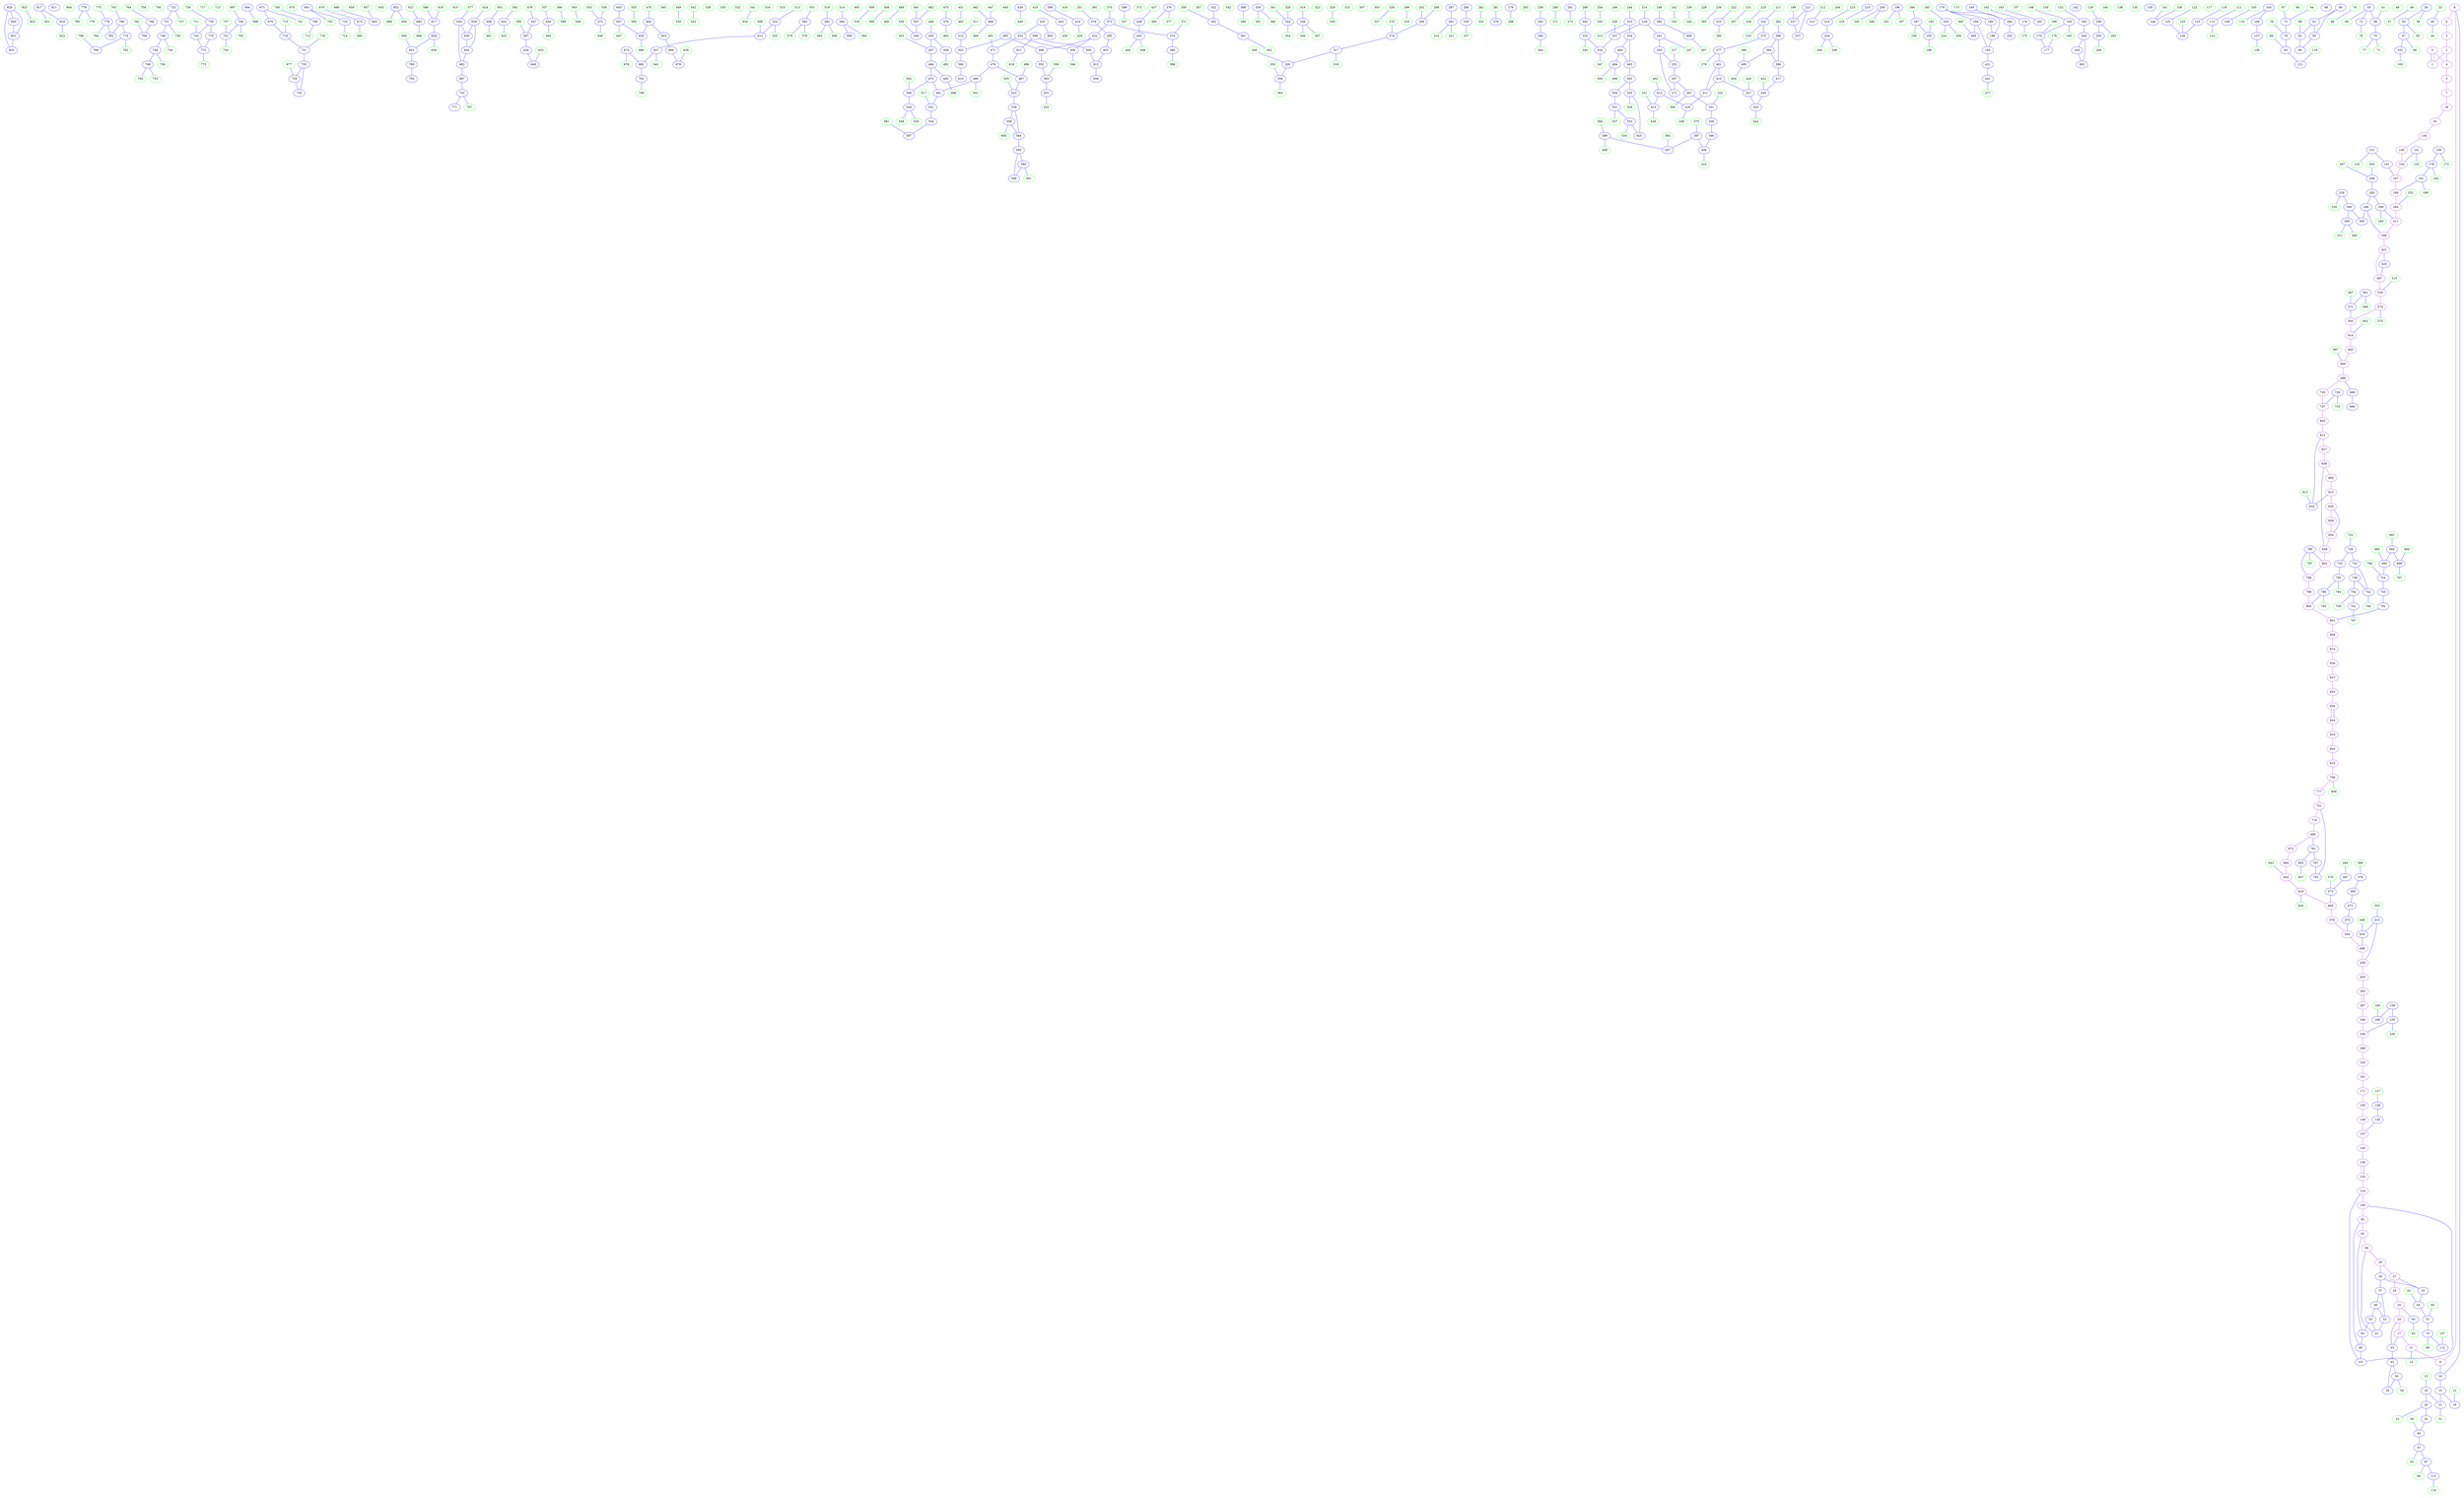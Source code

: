 digraph{
subgraph cluster_0 {
color = white
X53Y157I0 [label="0", pos="53,157!", color="purple"]
X53Y159I0 [label="1", pos="53,159!", color="purple"]
X58Y173I0 [label="2", pos="58,173!", color="purple"]
X63Y182I0 [label="3", pos="63,182!", color="purple"]
X65Y140I0 [label="4", pos="65,140!", color="purple"]
X67Y135I0 [label="5", pos="67,135!", color="purple"]
X70Y232I0 [label="6", pos="70,232!", color="purple"]
X75Y117I0 [label="7", pos="75,117!", color="purple"]
X75Y245I0 [label="8", pos="75,245!", color="purple"]
X75Y251I0 [label="9", pos="75,251!", color="purple"]
X76Y246I0 [label="10", pos="76,246!", color="blue"]
X77Y277I0 [label="11", pos="77,277!", color="purple"]
X78Y236I0 [label="12", pos="78,236!", color="green"]
X78Y260I0 [label="13", pos="78,260!", color="green"]
X78Y263I0 [label="14", pos="78,263!", color="green"]
X79Y245I0 [label="15", pos="79,245!", color="blue"]
X79Y257I0 [label="16", pos="79,257!", color="blue"]
X79Y294I0 [label="17", pos="79,294!", color="purple"]
X80Y108I0 [label="18", pos="80,108!", color="purple"]
X80Y236I0 [label="19", pos="80,236!", color="blue"]
X80Y258I0 [label="20", pos="80,258!", color="blue"]
X81Y247I0 [label="21", pos="81,247!", color="blue"]
X81Y258I0 [label="22", pos="81,258!", color="green"]
X82Y202I0 [label="23", pos="82,202!", color="green"]
X82Y326I0 [label="24", pos="82,326!", color="purple"]
X82Y342I0 [label="25", pos="82,342!", color="purple"]
X82Y356I0 [label="26", pos="82,356!", color="purple"]
X82Y371I0 [label="27", pos="82,371!", color="purple"]
X82Y387I0 [label="28", pos="82,387!", color="purple"]
X83Y388I0 [label="29", pos="83,388!", color="blue"]
X84Y202I0 [label="30", pos="84,202!", color="blue"]
X84Y249I0 [label="31", pos="84,249!", color="green"]
X84Y263I0 [label="32", pos="84,263!", color="blue"]
X85Y330I0 [label="33", pos="85,330!", color="blue"]
X86Y231I0 [label="34", pos="86,231!", color="green"]
X86Y378I0 [label="35", pos="86,378!", color="blue"]
X87Y117I0 [label="36", pos="87,117!", color="blue"]
X87Y392I0 [label="37", pos="87,392!", color="blue"]
X88Y119I0 [label="38", pos="88,119!", color="green"]
X88Y238I0 [label="39", pos="88,238!", color="green"]
X90Y238I0 [label="40", pos="90,238!", color="blue"]
X90Y275I0 [label="41", pos="90,275!", color="green"]
X91Y340I0 [label="42", pos="91,340!", color="blue"]
X91Y382I0 [label="43", pos="91,382!", color="green"]
X92Y381I0 [label="44", pos="92,381!", color="blue"]
X92Y385I0 [label="45", pos="92,385!", color="green"]
X92Y402I0 [label="46", pos="92,402!", color="blue"]
X93Y203I0 [label="47", pos="93,203!", color="blue"]
X93Y320I0 [label="48", pos="93,320!", color="green"]
X93Y324I0 [label="49", pos="93,324!", color="green"]
X93Y344I0 [label="50", pos="93,344!", color="blue"]
X93Y383I0 [label="51", pos="93,383!", color="blue"]
X93Y401I0 [label="52", pos="93,401!", color="blue"]
X93Y403I0 [label="53", pos="93,403!", color="blue"]
X94Y205I0 [label="54", pos="94,205!", color="green"]
X94Y267I0 [label="55", pos="94,267!", color="blue"]
X94Y270I0 [label="56", pos="94,270!", color="blue"]
X94Y324I0 [label="57", pos="94,324!", color="green"]
X94Y340I0 [label="58", pos="94,340!", color="blue"]
X94Y348I0 [label="59", pos="94,348!", color="green"]
X94Y356I0 [label="60", pos="94,356!", color="blue"]
X94Y402I0 [label="61", pos="94,402!", color="blue"]
X94Y415I0 [label="62", pos="94,415!", color="purple"]
X95Y413I0 [label="63", pos="95,413!", color="blue"]
X96Y322I0 [label="64", pos="96,322!", color="green"]
X96Y352I0 [label="65", pos="96,352!", color="green"]
X96Y405I0 [label="66", pos="96,405!", color="purple"]
X97Y330I0 [label="67", pos="97,330!", color="green"]
X98Y118I0 [label="68", pos="98,118!", color="blue"]
X98Y259I0 [label="69", pos="98,259!", color="green"]
X98Y279I0 [label="70", pos="98,279!", color="blue"]
X98Y296I0 [label="71", pos="98,296!", color="green"]
X98Y330I0 [label="72", pos="98,330!", color="blue"]
X99Y251I0 [label="73", pos="99,251!", color="blue"]
X99Y309I0 [label="74", pos="99,309!", color="green"]
X99Y390I0 [label="75", pos="99,390!", color="blue"]
X100Y256I0 [label="76", pos="100,256!", color="green"]
X100Y280I0 [label="77", pos="100,280!", color="green"]
X100Y338I0 [label="78", pos="100,338!", color="green"]
X101Y334I0 [label="79", pos="101,334!", color="blue"]
X101Y417I0 [label="80", pos="101,417!", color="blue"]
X102Y83I0 [label="81", pos="102,83!", color="purple"]
X102Y412I0 [label="82", pos="102,412!", color="purple"]
X103Y95I0 [label="83", pos="103,95!", color="blue"]
X103Y295I0 [label="84", pos="103,295!", color="green"]
X104Y97I0 [label="85", pos="104,97!", color="green"]
X104Y326I0 [label="86", pos="104,326!", color="green"]
X106Y148I0 [label="87", pos="106,148!", color="blue"]
X106Y284I0 [label="88", pos="106,284!", color="green"]
X106Y345I0 [label="89", pos="106,345!", color="green"]
X107Y252I0 [label="90", pos="107,252!", color="blue"]
X107Y280I0 [label="91", pos="107,280!", color="blue"]
X107Y281I0 [label="92", pos="107,281!", color="blue"]
X107Y343I0 [label="93", pos="107,343!", color="blue"]
X108Y148I0 [label="94", pos="108,148!", color="green"]
X108Y280I0 [label="95", pos="108,280!", color="blue"]
X108Y281I0 [label="96", pos="108,281!", color="blue"]
X110Y89I0 [label="97", pos="110,89!", color="blue"]
X110Y92I0 [label="98", pos="110,92!", color="green"]
X110Y413I0 [label="99", pos="110,413!", color="green"]
X110Y418I0 [label="100", pos="110,418!", color="purple"]
X110Y425I0 [label="101", pos="110,425!", color="blue"]
X113Y87I0 [label="102", pos="113,87!", color="blue"]
X114Y89I0 [label="103", pos="114,89!", color="green"]
X114Y156I0 [label="104", pos="114,156!", color="blue"]
X114Y309I0 [label="105", pos="114,309!", color="green"]
X114Y318I0 [label="106", pos="114,318!", color="green"]
X114Y415I0 [label="107", pos="114,415!", color="green"]
X115Y155I0 [label="108", pos="115,155!", color="blue"]
X115Y307I0 [label="109", pos="115,307!", color="blue"]
X116Y159I0 [label="110", pos="116,159!", color="green"]
X116Y273I0 [label="111", pos="116,273!", color="green"]
X116Y413I0 [label="112", pos="116,413!", color="blue"]
X118Y283I0 [label="113", pos="118,283!", color="blue"]
X120Y280I0 [label="114", pos="120,280!", color="green"]
X121Y117I0 [label="115", pos="121,117!", color="blue"]
X122Y119I0 [label="116", pos="122,119!", color="green"]
X122Y279I0 [label="117", pos="122,279!", color="green"]
X126Y292I0 [label="118", pos="126,292!", color="green"]
X126Y373I0 [label="119", pos="126,373!", color="green"]
X127Y273I0 [label="120", pos="127,273!", color="green"]
X127Y371I0 [label="121", pos="127,371!", color="blue"]
X128Y269I0 [label="122", pos="128,269!", color="green"]
X128Y292I0 [label="123", pos="128,292!", color="blue"]
X128Y444I0 [label="124", pos="128,444!", color="purple"]
X129Y267I0 [label="125", pos="129,267!", color="blue"]
X131Y279I0 [label="126", pos="131,279!", color="blue"]
X134Y425I0 [label="127", pos="134,425!", color="green"]
X135Y423I0 [label="128", pos="135,423!", color="blue"]
X144Y284I0 [label="129", pos="144,284!", color="green"]
X145Y74I0 [label="130", pos="145,74!", color="blue"]
X147Y101I0 [label="131", pos="147,101!", color="blue"]
X148Y103I0 [label="132", pos="148,103!", color="green"]
X148Y459I0 [label="133", pos="148,459!", color="purple"]
X150Y56I0 [label="134", pos="150,56!", color="purple"]
X150Y202I0 [label="135", pos="150,202!", color="green"]
X152Y463I0 [label="136", pos="152,463!", color="purple"]
X155Y105I0 [label="137", pos="155,105!", color="blue"]
X155Y150I0 [label="138", pos="155,150!", color="green"]
X156Y107I0 [label="139", pos="156,107!", color="green"]
X156Y263I0 [label="140", pos="156,263!", color="green"]
X162Y389I0 [label="141", pos="162,389!", color="green"]
X162Y426I0 [label="142", pos="162,426!", color="blue"]
X162Y462I0 [label="143", pos="162,462!", color="purple"]
X163Y387I0 [label="144", pos="163,387!", color="blue"]
X171Y459I0 [label="145", pos="171,459!", color="blue"]
X174Y53I0 [label="146", pos="174,53!", color="purple"]
X174Y462I0 [label="147", pos="174,462!", color="purple"]
X186Y386I0 [label="148", pos="186,386!", color="green"]
X186Y462I0 [label="149", pos="186,462!", color="purple"]
X191Y436I0 [label="150", pos="191,436!", color="green"]
X192Y54I0 [label="151", pos="192,54!", color="blue"]
X192Y238I0 [label="152", pos="192,238!", color="green"]
X194Y57I0 [label="153", pos="194,57!", color="green"]
X195Y52I0 [label="154", pos="195,52!", color="purple"]
X197Y462I0 [label="155", pos="197,462!", color="purple"]
X199Y82I0 [label="156", pos="199,82!", color="blue"]
X200Y391I0 [label="157", pos="200,391!", color="green"]
X201Y411I0 [label="158", pos="201,411!", color="blue"]
X202Y400I0 [label="159", pos="202,400!", color="blue"]
X202Y402I0 [label="160", pos="202,402!", color="green"]
X203Y61I0 [label="161", pos="203,61!", color="blue"]
X204Y280I0 [label="162", pos="204,280!", color="green"]
X204Y311I0 [label="163", pos="204,311!", color="green"]
X204Y423I0 [label="164", pos="204,423!", color="green"]
X205Y309I0 [label="165", pos="205,309!", color="blue"]
X205Y421I0 [label="166", pos="205,421!", color="blue"]
X208Y53I0 [label="167", pos="208,53!", color="purple"]
X208Y407I0 [label="168", pos="208,407!", color="green"]
X209Y121I0 [label="169", pos="209,121!", color="blue"]
X209Y405I0 [label="170", pos="209,405!", color="blue"]
X209Y462I0 [label="171", pos="209,462!", color="purple"]
X212Y78I0 [label="172", pos="212,78!", color="green"]
X212Y86I0 [label="173", pos="212,86!", color="green"]
X213Y247I0 [label="174", pos="213,247!", color="blue"]
X214Y249I0 [label="175", pos="214,249!", color="green"]
X214Y406I0 [label="176", pos="214,406!", color="green"]
X214Y409I0 [label="177", pos="214,409!", color="blue"]
X215Y67I0 [label="178", pos="215,67!", color="blue"]
X215Y163I0 [label="179", pos="215,163!", color="blue"]
X215Y167I0 [label="180", pos="215,167!", color="blue"]
X216Y65I0 [label="181", pos="216,65!", color="blue"]
X216Y69I0 [label="182", pos="216,69!", color="green"]
X216Y78I0 [label="183", pos="216,78!", color="green"]
X216Y87I0 [label="184", pos="216,87!", color="green"]
X216Y208I0 [label="185", pos="216,208!", color="blue"]
X217Y58I0 [label="186", pos="217,58!", color="purple"]
X217Y85I0 [label="187", pos="217,85!", color="blue"]
X217Y165I0 [label="188", pos="217,165!", color="blue"]
X218Y64I0 [label="189", pos="218,64!", color="green"]
X218Y87I0 [label="190", pos="218,87!", color="green"]
X219Y462I0 [label="191", pos="219,462!", color="purple"]
X220Y80I0 [label="192", pos="220,80!", color="green"]
X220Y82I0 [label="193", pos="220,82!", color="blue"]
X220Y161I0 [label="194", pos="220,161!", color="blue"]
X220Y164I0 [label="195", pos="220,164!", color="blue"]
X220Y403I0 [label="196", pos="220,403!", color="blue"]
X220Y407I0 [label="197", pos="220,407!", color="green"]
X222Y80I0 [label="198", pos="222,80!", color="green"]
X222Y176I0 [label="199", pos="222,176!", color="green"]
X223Y214I0 [label="200", pos="223,214!", color="blue"]
X224Y405I0 [label="201", pos="224,405!", color="green"]
X224Y410I0 [label="202", pos="224,410!", color="green"]
X225Y69I0 [label="203", pos="225,69!", color="blue"]
X226Y146I0 [label="204", pos="226,146!", color="green"]
X227Y80I0 [label="205", pos="227,80!", color="green"]
X228Y68I0 [label="206", pos="228,68!", color="green"]
X228Y76I0 [label="207", pos="228,76!", color="green"]
X228Y79I0 [label="208", pos="228,79!", color="blue"]
X228Y208I0 [label="209", pos="228,208!", color="green"]
X228Y228I0 [label="210", pos="228,228!", color="blue"]
X228Y238I0 [label="211", pos="228,238!", color="green"]
X228Y242I0 [label="212", pos="228,242!", color="green"]
X228Y245I0 [label="213", pos="228,245!", color="blue"]
X228Y278I0 [label="214", pos="228,278!", color="green"]
X228Y405I0 [label="215", pos="228,405!", color="green"]
X229Y228I0 [label="216", pos="229,228!", color="green"]
X229Y266I0 [label="217", pos="229,266!", color="green"]
X229Y281I0 [label="218", pos="229,281!", color="blue"]
X229Y403I0 [label="219", pos="229,403!", color="blue"]
X229Y462I0 [label="220", pos="229,462!", color="purple"]
X230Y169I0 [label="221", pos="230,169!", color="blue"]
X230Y322I0 [label="222", pos="230,322!", color="green"]
X230Y325I0 [label="223", pos="230,325!", color="blue"]
X231Y61I0 [label="224", pos="231,61!", color="green"]
X231Y68I0 [label="225", pos="231,68!", color="green"]
X231Y87I0 [label="226", pos="231,87!", color="blue"]
X231Y170I0 [label="227", pos="231,170!", color="blue"]
X231Y354I0 [label="228", pos="231,354!", color="green"]
X232Y72I0 [label="229", pos="232,72!", color="green"]
X232Y89I0 [label="230", pos="232,89!", color="green"]
X232Y228I0 [label="231", pos="232,228!", color="green"]
X232Y236I0 [label="232", pos="232,236!", color="blue"]
X232Y238I0 [label="233", pos="232,238!", color="green"]
X232Y408I0 [label="234", pos="232,408!", color="blue"]
X232Y442I0 [label="235", pos="232,442!", color="blue"]
X232Y446I0 [label="236", pos="232,446!", color="green"]
X233Y169I0 [label="237", pos="233,169!", color="blue"]
X233Y206I0 [label="238", pos="233,206!", color="green"]
X233Y214I0 [label="239", pos="233,214!", color="green"]
X233Y215I0 [label="240", pos="233,215!", color="green"]
X233Y275I0 [label="241", pos="233,275!", color="blue"]
X234Y71I0 [label="242", pos="234,71!", color="green"]
X234Y72I0 [label="243", pos="234,72!", color="green"]
X234Y174I0 [label="244", pos="234,174!", color="green"]
X234Y211I0 [label="245", pos="234,211!", color="green"]
X234Y218I0 [label="246", pos="234,218!", color="green"]
X234Y277I0 [label="247", pos="234,277!", color="green"]
X234Y358I0 [label="248", pos="234,358!", color="green"]
X234Y408I0 [label="249", pos="234,408!", color="green"]
X235Y268I0 [label="250", pos="235,268!", color="blue"]
X235Y352I0 [label="251", pos="235,352!", color="green"]
X236Y66I0 [label="252", pos="236,66!", color="green"]
X236Y263I0 [label="253", pos="236,263!", color="blue"]
X236Y281I0 [label="254", pos="236,281!", color="green"]
X236Y283I0 [label="255", pos="236,283!", color="green"]
X236Y286I0 [label="256", pos="236,286!", color="green"]
X236Y296I0 [label="257", pos="236,296!", color="blue"]
X236Y395I0 [label="258", pos="236,395!", color="green"]
X236Y400I0 [label="259", pos="236,400!", color="blue"]
X236Y417I0 [label="260", pos="236,417!", color="green"]
X237Y340I0 [label="261", pos="237,340!", color="blue"]
X237Y393I0 [label="262", pos="237,393!", color="blue"]
X237Y400I0 [label="263", pos="237,400!", color="green"]
X238Y53I0 [label="264", pos="238,53!", color="purple"]
X238Y214I0 [label="265", pos="238,214!", color="green"]
X238Y216I0 [label="266", pos="238,216!", color="green"]
X238Y263I0 [label="267", pos="238,263!", color="blue"]
X238Y420I0 [label="268", pos="238,420!", color="green"]
X238Y424I0 [label="269", pos="238,424!", color="blue"]
X238Y427I0 [label="270", pos="238,427!", color="green"]
X239Y216I0 [label="271", pos="239,216!", color="green"]
X239Y269I0 [label="272", pos="239,269!", color="blue"]
X239Y339I0 [label="273", pos="239,339!", color="green"]
X239Y425I0 [label="274", pos="239,425!", color="blue"]
X241Y233I0 [label="275", pos="241,233!", color="blue"]
X241Y355I0 [label="276", pos="241,355!", color="blue"]
X242Y234I0 [label="277", pos="242,234!", color="blue"]
X242Y235I0 [label="278", pos="242,235!", color="green"]
X242Y325I0 [label="279", pos="242,325!", color="blue"]
X242Y335I0 [label="280", pos="242,335!", color="green"]
X242Y340I0 [label="281", pos="242,340!", color="green"]
X242Y404I0 [label="282", pos="242,404!", color="green"]
X243Y66I0 [label="283", pos="243,66!", color="blue"]
X243Y101I0 [label="284", pos="243,101!", color="blue"]
X243Y353I0 [label="285", pos="243,353!", color="blue"]
X244Y90I0 [label="286", pos="244,90!", color="blue"]
X244Y248I0 [label="287", pos="244,248!", color="blue"]
X244Y322I0 [label="288", pos="244,322!", color="green"]
X244Y465I0 [label="289", pos="244,465!", color="purple"]
X245Y59I0 [label="290", pos="245,59!", color="blue"]
X245Y259I0 [label="291", pos="245,259!", color="blue"]
X245Y400I0 [label="292", pos="245,400!", color="blue"]
X245Y415I0 [label="293", pos="245,415!", color="blue"]
X245Y417I0 [label="294", pos="245,417!", color="green"]
X246Y61I0 [label="295", pos="246,61!", color="green"]
X246Y68I0 [label="296", pos="246,68!", color="blue"]
X246Y223I0 [label="297", pos="246,223!", color="green"]
X246Y295I0 [label="298", pos="246,295!", color="green"]
X246Y320I0 [label="299", pos="246,320!", color="green"]
X247Y77I0 [label="300", pos="247,77!", color="blue"]
X247Y245I0 [label="301", pos="247,245!", color="blue"]
X247Y293I0 [label="302", pos="247,293!", color="blue"]
X247Y334I0 [label="303", pos="247,334!", color="green"]
X247Y404I0 [label="304", pos="247,404!", color="green"]
X248Y71I0 [label="305", pos="248,71!", color="blue"]
X248Y256I0 [label="306", pos="248,256!", color="green"]
X248Y283I0 [label="307", pos="248,283!", color="green"]
X248Y422I0 [label="308", pos="248,422!", color="green"]
X249Y78I0 [label="309", pos="249,78!", color="blue"]
X249Y169I0 [label="310", pos="249,169!", color="blue"]
X250Y53I0 [label="311", pos="250,53!", color="purple"]
X250Y80I0 [label="312", pos="250,80!", color="green"]
X250Y171I0 [label="313", pos="250,171!", color="green"]
X250Y244I0 [label="314", pos="250,244!", color="green"]
X250Y317I0 [label="315", pos="250,317!", color="green"]
X250Y324I0 [label="316", pos="250,324!", color="green"]
X250Y436I0 [label="317", pos="250,436!", color="blue"]
X250Y440I0 [label="318", pos="250,440!", color="green"]
X251Y221I0 [label="319", pos="251,221!", color="green"]
X251Y435I0 [label="320", pos="251,435!", color="blue"]
X252Y246I0 [label="321", pos="252,246!", color="green"]
X252Y264I0 [label="322", pos="252,264!", color="green"]
X252Y390I0 [label="323", pos="252,390!", color="green"]
X252Y413I0 [label="324", pos="252,413!", color="green"]
X253Y98I0 [label="325", pos="253,98!", color="blue"]
X254Y246I0 [label="326", pos="254,246!", color="green"]
X254Y247I0 [label="327", pos="254,247!", color="green"]
X254Y317I0 [label="328", pos="254,317!", color="green"]
X254Y408I0 [label="329", pos="254,408!", color="green"]
X255Y83I0 [label="330", pos="255,83!", color="blue"]
X255Y263I0 [label="331", pos="255,263!", color="blue"]
X255Y278I0 [label="332", pos="255,278!", color="blue"]
X255Y303I0 [label="333", pos="255,303!", color="blue"]
X255Y307I0 [label="334", pos="255,307!", color="blue"]
X255Y410I0 [label="335", pos="255,410!", color="green"]
X255Y465I0 [label="336", pos="255,465!", color="purple"]
X256Y85I0 [label="337", pos="256,85!", color="green"]
X256Y219I0 [label="338", pos="256,219!", color="blue"]
X257Y265I0 [label="339", pos="257,265!", color="blue"]
X258Y304I0 [label="340", pos="258,304!", color="green"]
X258Y325I0 [label="341", pos="258,325!", color="green"]
X258Y412I0 [label="342", pos="258,412!", color="green"]
X259Y323I0 [label="343", pos="259,323!", color="blue"]
X261Y189I0 [label="344", pos="261,189!", color="blue"]
X261Y192I0 [label="345", pos="261,192!", color="blue"]
X261Y270I0 [label="346", pos="261,270!", color="blue"]
X261Y318I0 [label="347", pos="261,318!", color="green"]
X261Y461I0 [label="348", pos="261,461!", color="purple"]
X262Y221I0 [label="349", pos="262,221!", color="green"]
X262Y293I0 [label="350", pos="262,293!", color="green"]
X263Y246I0 [label="351", pos="263,246!", color="green"]
X263Y291I0 [label="352", pos="263,291!", color="blue"]
X263Y426I0 [label="353", pos="263,426!", color="green"]
X264Y324I0 [label="354", pos="264,324!", color="green"]
X265Y453I0 [label="355", pos="265,453!", color="green"]
X266Y53I0 [label="356", pos="266,53!", color="purple"]
X266Y416I0 [label="357", pos="266,416!", color="green"]
X266Y451I0 [label="358", pos="266,451!", color="blue"]
X267Y85I0 [label="359", pos="267,85!", color="blue"]
X268Y87I0 [label="360", pos="268,87!", color="green"]
X268Y312I0 [label="361", pos="268,312!", color="blue"]
X268Y322I0 [label="362", pos="268,322!", color="green"]
X270Y189I0 [label="363", pos="270,189!", color="blue"]
X270Y452I0 [label="364", pos="270,452!", color="green"]
X272Y194I0 [label="365", pos="272,194!", color="green"]
X273Y418I0 [label="366", pos="273,418!", color="green"]
X274Y212I0 [label="367", pos="274,212!", color="green"]
X274Y412I0 [label="368", pos="274,412!", color="blue"]
X274Y414I0 [label="369", pos="274,414!", color="green"]
X275Y198I0 [label="370", pos="275,198!", color="green"]
X275Y200I0 [label="371", pos="275,200!", color="green"]
X275Y332I0 [label="372", pos="275,332!", color="green"]
X276Y198I0 [label="373", pos="276,198!", color="blue"]
X276Y200I0 [label="374", pos="276,200!", color="blue"]
X276Y288I0 [label="375", pos="276,288!", color="green"]
X276Y317I0 [label="376", pos="276,317!", color="blue"]
X276Y322I0 [label="377", pos="276,322!", color="green"]
X276Y348I0 [label="378", pos="276,348!", color="blue"]
X276Y421I0 [label="379", pos="276,421!", color="blue"]
X277Y202I0 [label="380", pos="277,202!", color="blue"]
X278Y79I0 [label="381", pos="278,79!", color="green"]
X278Y220I0 [label="382", pos="278,220!", color="green"]
X278Y319I0 [label="383", pos="278,319!", color="green"]
X278Y328I0 [label="384", pos="278,328!", color="green"]
X278Y381I0 [label="385", pos="278,381!", color="blue"]
X279Y397I0 [label="386", pos="279,397!", color="blue"]
X279Y464I0 [label="387", pos="279,464!", color="purple"]
X280Y203I0 [label="388", pos="280,203!", color="green"]
X280Y211I0 [label="389", pos="280,211!", color="green"]
X280Y220I0 [label="390", pos="280,220!", color="blue"]
X280Y242I0 [label="391", pos="280,242!", color="green"]
X280Y336I0 [label="392", pos="280,336!", color="green"]
X280Y465I0 [label="393", pos="280,465!", color="purple"]
X281Y219I0 [label="394", pos="281,219!", color="blue"]
X281Y423I0 [label="395", pos="281,423!", color="blue"]
X282Y220I0 [label="396", pos="282,220!", color="blue"]
X282Y296I0 [label="397", pos="282,296!", color="blue"]
X283Y260I0 [label="398", pos="283,260!", color="blue"]
X283Y325I0 [label="399", pos="283,325!", color="blue"]
X284Y217I0 [label="400", pos="284,217!", color="blue"]
X284Y233I0 [label="401", pos="284,233!", color="blue"]
X284Y240I0 [label="402", pos="284,240!", color="green"]
X284Y365I0 [label="403", pos="284,365!", color="blue"]
X285Y218I0 [label="404", pos="285,218!", color="green"]
X286Y143I0 [label="405", pos="286,143!", color="green"]
X286Y290I0 [label="406", pos="286,290!", color="blue"]
X286Y305I0 [label="407", pos="286,305!", color="blue"]
X286Y325I0 [label="408", pos="286,325!", color="green"]
X287Y141I0 [label="409", pos="287,141!", color="blue"]
X287Y234I0 [label="410", pos="287,234!", color="blue"]
X287Y238I0 [label="411", pos="287,238!", color="blue"]
X287Y240I0 [label="412", pos="287,240!", color="blue"]
X287Y250I0 [label="413", pos="287,250!", color="blue"]
X287Y266I0 [label="414", pos="287,266!", color="blue"]
X287Y447I0 [label="415", pos="287,447!", color="blue"]
X288Y98I0 [label="416", pos="288,98!", color="green"]
X288Y223I0 [label="417", pos="288,223!", color="blue"]
X288Y239I0 [label="418", pos="288,239!", color="blue"]
X288Y284I0 [label="419", pos="288,284!", color="green"]
X288Y465I0 [label="420", pos="288,465!", color="purple"]
X289Y42I0 [label="421", pos="289,42!", color="purple"]
X289Y206I0 [label="422", pos="289,206!", color="green"]
X289Y281I0 [label="423", pos="289,281!", color="blue"]
X289Y293I0 [label="424", pos="289,293!", color="green"]
X290Y44I0 [label="425", pos="290,44!", color="blue"]
X290Y230I0 [label="426", pos="290,230!", color="green"]
X290Y232I0 [label="427", pos="290,232!", color="blue"]
X290Y255I0 [label="428", pos="290,255!", color="green"]
X290Y272I0 [label="429", pos="290,272!", color="green"]
X290Y283I0 [label="430", pos="290,283!", color="green"]
X291Y149I0 [label="431", pos="291,149!", color="blue"]
X291Y192I0 [label="432", pos="291,192!", color="blue"]
X291Y201I0 [label="433", pos="291,201!", color="blue"]
X291Y225I0 [label="434", pos="291,225!", color="blue"]
X291Y233I0 [label="435", pos="291,233!", color="blue"]
X291Y237I0 [label="436", pos="291,237!", color="green"]
X291Y334I0 [label="437", pos="291,334!", color="green"]
X291Y335I0 [label="438", pos="291,335!", color="blue"]
X292Y89I0 [label="439", pos="292,89!", color="blue"]
X292Y92I0 [label="440", pos="292,92!", color="green"]
X292Y150I0 [label="441", pos="292,150!", color="blue"]
X292Y235I0 [label="442", pos="292,235!", color="green"]
X292Y336I0 [label="443", pos="292,336!", color="blue"]
X292Y338I0 [label="444", pos="292,338!", color="green"]
X294Y100I0 [label="445", pos="294,100!", color="green"]
X294Y264I0 [label="446", pos="294,264!", color="green"]
X294Y280I0 [label="447", pos="294,280!", color="green"]
X294Y294I0 [label="448", pos="294,294!", color="green"]
X294Y448I0 [label="449", pos="294,448!", color="green"]
X294Y451I0 [label="450", pos="294,451!", color="blue"]
X295Y418I0 [label="451", pos="295,418!", color="green"]
X296Y200I0 [label="452", pos="296,200!", color="blue"]
X296Y252I0 [label="453", pos="296,252!", color="green"]
X297Y162I0 [label="454", pos="297,162!", color="blue"]
X297Y264I0 [label="455", pos="297,264!", color="blue"]
X298Y197I0 [label="456", pos="298,197!", color="blue"]
X298Y252I0 [label="457", pos="298,252!", color="blue"]
X298Y265I0 [label="458", pos="298,265!", color="blue"]
X298Y465I0 [label="459", pos="298,465!", color="purple"]
X300Y50I0 [label="460", pos="300,50!", color="green"]
X300Y208I0 [label="461", pos="300,208!", color="green"]
X300Y337I0 [label="462", pos="300,337!", color="green"]
X300Y422I0 [label="463", pos="300,422!", color="green"]
X301Y158I0 [label="464", pos="301,158!", color="blue"]
X301Y162I0 [label="465", pos="301,162!", color="blue"]
X301Y239I0 [label="466", pos="301,239!", color="blue"]
X302Y37I0 [label="467", pos="302,37!", color="purple"]
X302Y334I0 [label="468", pos="302,334!", color="blue"]
X302Y337I0 [label="469", pos="302,337!", color="green"]
X303Y153I0 [label="470", pos="303,153!", color="green"]
X303Y208I0 [label="471", pos="303,208!", color="blue"]
X303Y233I0 [label="472", pos="303,233!", color="blue"]
X303Y441I0 [label="473", pos="303,441!", color="blue"]
X303Y447I0 [label="474", pos="303,447!", color="blue"]
X304Y57I0 [label="475", pos="304,57!", color="green"]
X304Y58I0 [label="476", pos="304,58!", color="blue"]
X304Y150I0 [label="477", pos="304,150!", color="green"]
X304Y202I0 [label="478", pos="304,202!", color="green"]
X304Y210I0 [label="479", pos="304,210!", color="blue"]
X304Y214I0 [label="480", pos="304,214!", color="blue"]
X304Y222I0 [label="481", pos="304,222!", color="blue"]
X304Y278I0 [label="482", pos="304,278!", color="green"]
X305Y58I0 [label="483", pos="305,58!", color="green"]
X305Y157I0 [label="484", pos="305,157!", color="blue"]
X305Y251I0 [label="485", pos="305,251!", color="blue"]
X306Y206I0 [label="486", pos="306,206!", color="green"]
X306Y209I0 [label="487", pos="306,209!", color="blue"]
X306Y254I0 [label="488", pos="306,254!", color="green"]
X306Y257I0 [label="489", pos="306,257!", color="green"]
X306Y258I0 [label="490", pos="306,258!", color="green"]
X306Y262I0 [label="491", pos="306,262!", color="green"]
X306Y276I0 [label="492", pos="306,276!", color="green"]
X306Y418I0 [label="493", pos="306,418!", color="green"]
X306Y424I0 [label="494", pos="306,424!", color="green"]
X307Y183I0 [label="495", pos="307,183!", color="blue"]
X307Y187I0 [label="496", pos="307,187!", color="blue"]
X307Y434I0 [label="497", pos="307,434!", color="blue"]
X307Y465I0 [label="498", pos="307,465!", color="purple"]
X308Y156I0 [label="499", pos="308,156!", color="green"]
X308Y158I0 [label="500", pos="308,158!", color="green"]
X308Y214I0 [label="501", pos="308,214!", color="green"]
X308Y240I0 [label="502", pos="308,240!", color="green"]
X309Y164I0 [label="503", pos="309,164!", color="blue"]
X309Y168I0 [label="504", pos="309,168!", color="blue"]
X310Y216I0 [label="505", pos="310,216!", color="green"]
X310Y240I0 [label="506", pos="310,240!", color="blue"]
X310Y282I0 [label="507", pos="310,282!", color="blue"]
X310Y420I0 [label="508", pos="310,420!", color="green"]
X310Y422I0 [label="509", pos="310,422!", color="green"]
X311Y40I0 [label="510", pos="311,40!", color="green"]
X311Y176I0 [label="511", pos="311,176!", color="green"]
X311Y177I0 [label="512", pos="311,177!", color="blue"]
X311Y409I0 [label="513", pos="311,409!", color="green"]
X312Y94I0 [label="514", pos="312,94!", color="green"]
X312Y98I0 [label="515", pos="312,98!", color="green"]
X312Y156I0 [label="516", pos="312,156!", color="green"]
X312Y230I0 [label="517", pos="312,230!", color="green"]
X312Y424I0 [label="518", pos="312,424!", color="green"]
X312Y426I0 [label="519", pos="312,426!", color="green"]
X313Y163I0 [label="520", pos="313,163!", color="blue"]
X313Y170I0 [label="521", pos="313,170!", color="blue"]
X313Y181I0 [label="522", pos="313,181!", color="blue"]
X313Y216I0 [label="523", pos="313,216!", color="blue"]
X313Y409I0 [label="524", pos="313,409!", color="blue"]
X313Y410I0 [label="525", pos="313,410!", color="green"]
X314Y165I0 [label="526", pos="314,165!", color="green"]
X314Y172I0 [label="527", pos="314,172!", color="green"]
X314Y250I0 [label="528", pos="314,250!", color="blue"]
X314Y251I0 [label="529", pos="314,251!", color="green"]
X315Y35I0 [label="530", pos="315,35!", color="purple"]
X315Y230I0 [label="531", pos="315,230!", color="blue"]
X315Y275I0 [label="532", pos="315,275!", color="green"]
X316Y170I0 [label="533", pos="316,170!", color="blue"]
X316Y172I0 [label="534", pos="316,172!", color="green"]
X316Y257I0 [label="535", pos="316,257!", color="green"]
X316Y293I0 [label="536", pos="316,293!", color="green"]
X316Y416I0 [label="537", pos="316,416!", color="green"]
X317Y128I0 [label="538", pos="317,128!", color="green"]
X317Y218I0 [label="539", pos="317,218!", color="blue"]
X317Y291I0 [label="540", pos="317,291!", color="blue"]
X317Y371I0 [label="541", pos="317,371!", color="green"]
X317Y412I0 [label="542", pos="317,412!", color="green"]
X317Y413I0 [label="543", pos="317,413!", color="green"]
X317Y465I0 [label="544", pos="317,465!", color="purple"]
X318Y79I0 [label="545", pos="318,79!", color="green"]
X318Y200I0 [label="546", pos="318,200!", color="green"]
X319Y207I0 [label="547", pos="319,207!", color="blue"]
X319Y256I0 [label="548", pos="319,256!", color="green"]
X320Y40I0 [label="549", pos="320,40!", color="green"]
X320Y43I0 [label="550", pos="320,43!", color="green"]
X320Y176I0 [label="551", pos="320,176!", color="green"]
X320Y193I0 [label="552", pos="320,193!", color="blue"]
X320Y414I0 [label="553", pos="320,414!", color="green"]
X321Y241I0 [label="554", pos="321,241!", color="blue"]
X322Y76I0 [label="555", pos="322,76!", color="green"]
X322Y78I0 [label="556", pos="322,78!", color="green"]
X322Y114I0 [label="557", pos="322,114!", color="green"]
X322Y199I0 [label="558", pos="322,199!", color="green"]
X322Y220I0 [label="559", pos="322,220!", color="blue"]
X322Y414I0 [label="560", pos="322,414!", color="green"]
X323Y57I0 [label="561", pos="323,57!", color="blue"]
X323Y177I0 [label="562", pos="323,177!", color="blue"]
X323Y197I0 [label="563", pos="323,197!", color="blue"]
X323Y225I0 [label="564", pos="323,225!", color="blue"]
X323Y256I0 [label="565", pos="323,256!", color="green"]
X323Y418I0 [label="566", pos="323,418!", color="green"]
X324Y48I0 [label="567", pos="324,48!", color="green"]
X324Y59I0 [label="568", pos="324,59!", color="green"]
X324Y424I0 [label="569", pos="324,424!", color="green"]
X324Y451I0 [label="570", pos="324,451!", color="green"]
X325Y51I0 [label="571", pos="325,51!", color="blue"]
X325Y77I0 [label="572", pos="325,77!", color="blue"]
X325Y449I0 [label="573", pos="325,449!", color="blue"]
X326Y35I0 [label="574", pos="326,35!", color="purple"]
X326Y40I0 [label="575", pos="326,40!", color="green"]
X326Y178I0 [label="576", pos="326,178!", color="green"]
X326Y428I0 [label="577", pos="326,428!", color="green"]
X326Y465I0 [label="578", pos="326,465!", color="purple"]
X327Y176I0 [label="579", pos="327,176!", color="green"]
X327Y184I0 [label="580", pos="327,184!", color="blue"]
X328Y240I0 [label="581", pos="328,240!", color="green"]
X328Y439I0 [label="582", pos="328,439!", color="blue"]
X328Y442I0 [label="583", pos="328,442!", color="green"]
X329Y83I0 [label="584", pos="329,83!", color="blue"]
X329Y231I0 [label="585", pos="329,231!", color="blue"]
X330Y176I0 [label="586", pos="330,176!", color="green"]
X330Y244I0 [label="587", pos="330,244!", color="blue"]
X330Y420I0 [label="588", pos="330,420!", color="green"]
X331Y86I0 [label="589", pos="331,86!", color="blue"]
X332Y238I0 [label="590", pos="332,238!", color="blue"]
X332Y239I0 [label="591", pos="332,239!", color="green"]
X332Y428I0 [label="592", pos="332,428!", color="green"]
X334Y35I0 [label="593", pos="334,35!", color="purple"]
X334Y80I0 [label="594", pos="334,80!", color="green"]
X334Y219I0 [label="595", pos="334,219!", color="green"]
X334Y448I0 [label="596", pos="334,448!", color="green"]
X335Y217I0 [label="597", pos="335,217!", color="blue"]
X335Y236I0 [label="598", pos="335,236!", color="blue"]
X335Y338I0 [label="599", pos="335,338!", color="blue"]
X335Y339I0 [label="600", pos="335,339!", color="blue"]
X335Y418I0 [label="601", pos="335,418!", color="green"]
X336Y45I0 [label="602", pos="336,45!", color="green"]
X336Y137I0 [label="603", pos="336,137!", color="blue"]
X336Y147I0 [label="604", pos="336,147!", color="blue"]
X336Y226I0 [label="605", pos="336,226!", color="green"]
X336Y388I0 [label="606", pos="336,388!", color="blue"]
X336Y390I0 [label="607", pos="336,390!", color="green"]
X336Y413I0 [label="608", pos="336,413!", color="green"]
X336Y465I0 [label="609", pos="336,465!", color="purple"]
X337Y189I0 [label="610", pos="337,189!", color="blue"]
X337Y337I0 [label="611", pos="337,337!", color="blue"]
X337Y347I0 [label="612", pos="337,347!", color="blue"]
X337Y411I0 [label="613", pos="337,411!", color="blue"]
X338Y35I0 [label="614", pos="338,35!", color="purple"]
X338Y128I0 [label="615", pos="338,128!", color="green"]
X338Y177I0 [label="616", pos="338,177!", color="green"]
X338Y178I0 [label="617", pos="338,178!", color="blue"]
X338Y339I0 [label="618", pos="338,339!", color="green"]
X338Y465I0 [label="619", pos="338,465!", color="purple"]
X339Y457I0 [label="620", pos="339,457!", color="green"]
X340Y126I0 [label="621", pos="340,126!", color="green"]
X340Y426I0 [label="622", pos="340,426!", color="blue"]
X340Y427I0 [label="623", pos="340,427!", color="green"]
X340Y440I0 [label="624", pos="340,440!", color="green"]
X341Y168I0 [label="625", pos="341,168!", color="blue"]
X341Y222I0 [label="626", pos="341,222!", color="blue"]
X343Y141I0 [label="627", pos="343,141!", color="blue"]
X343Y179I0 [label="628", pos="343,179!", color="blue"]
X343Y437I0 [label="629", pos="343,437!", color="blue"]
X344Y143I0 [label="630", pos="344,143!", color="blue"]
X344Y206I0 [label="631", pos="344,206!", color="blue"]
X344Y208I0 [label="632", pos="344,208!", color="green"]
X344Y236I0 [label="633", pos="344,236!", color="green"]
X344Y360I0 [label="634", pos="344,360!", color="green"]
X344Y434I0 [label="635", pos="344,434!", color="blue"]
X344Y435I0 [label="636", pos="344,435!", color="blue"]
X345Y409I0 [label="637", pos="345,409!", color="blue"]
X346Y160I0 [label="638", pos="346,160!", color="green"]
X346Y178I0 [label="639", pos="346,178!", color="green"]
X346Y184I0 [label="640", pos="346,184!", color="green"]
X346Y411I0 [label="641", pos="346,411!", color="green"]
X346Y438I0 [label="642", pos="346,438!", color="blue"]
X346Y459I0 [label="643", pos="346,459!", color="green"]
X346Y465I0 [label="644", pos="346,465!", color="purple"]
X347Y35I0 [label="645", pos="347,35!", color="purple"]
X347Y55I0 [label="646", pos="347,55!", color="green"]
X348Y137I0 [label="647", pos="348,137!", color="green"]
X348Y235I0 [label="648", pos="348,235!", color="blue"]
X348Y281I0 [label="649", pos="348,281!", color="green"]
X349Y84I0 [label="650", pos="349,84!", color="blue"]
X349Y183I0 [label="651", pos="349,183!", color="blue"]
X351Y69I0 [label="652", pos="351,69!", color="blue"]
X351Y154I0 [label="653", pos="351,154!", color="blue"]
X352Y74I0 [label="654", pos="352,74!", color="green"]
X352Y98I0 [label="655", pos="352,98!", color="green"]
X352Y298I0 [label="656", pos="352,298!", color="blue"]
X353Y284I0 [label="657", pos="353,284!", color="green"]
X353Y413I0 [label="658", pos="353,413!", color="blue"]
X354Y92I0 [label="659", pos="354,92!", color="green"]
X354Y290I0 [label="660", pos="354,290!", color="green"]
X354Y415I0 [label="661", pos="354,415!", color="green"]
X354Y430I0 [label="662", pos="354,430!", color="blue"]
X355Y287I0 [label="663", pos="355,287!", color="blue"]
X355Y464I0 [label="664", pos="355,464!", color="purple"]
X356Y73I0 [label="665", pos="356,73!", color="green"]
X356Y158I0 [label="666", pos="356,158!", color="blue"]
X358Y43I0 [label="667", pos="358,43!", color="green"]
X358Y63I0 [label="668", pos="358,63!", color="green"]
X359Y35I0 [label="669", pos="359,35!", color="purple"]
X361Y135I0 [label="670", pos="361,135!", color="green"]
X361Y283I0 [label="671", pos="361,283!", color="blue"]
X361Y464I0 [label="672", pos="361,464!", color="purple"]
X363Y129I0 [label="673", pos="363,129!", color="blue"]
X363Y389I0 [label="674", pos="363,389!", color="blue"]
X364Y145I0 [label="675", pos="364,145!", color="green"]
X364Y170I0 [label="676", pos="364,170!", color="blue"]
X364Y268I0 [label="677", pos="364,268!", color="green"]
X364Y391I0 [label="678", pos="364,391!", color="green"]
X365Y281I0 [label="679", pos="365,281!", color="blue"]
X366Y128I0 [label="680", pos="366,128!", color="green"]
X366Y146I0 [label="681", pos="366,146!", color="green"]
X367Y388I0 [label="682", pos="367,388!", color="blue"]
X368Y102I0 [label="683", pos="368,102!", color="blue"]
X368Y132I0 [label="684", pos="368,132!", color="green"]
X368Y149I0 [label="685", pos="368,149!", color="green"]
X368Y155I0 [label="686", pos="368,155!", color="green"]
X368Y426I0 [label="687", pos="368,426!", color="blue"]
X369Y35I0 [label="688", pos="369,35!", color="purple"]
X369Y39I0 [label="689", pos="369,39!", color="blue"]
X369Y47I0 [label="690", pos="369,47!", color="blue"]
X369Y84I0 [label="691", pos="369,84!", color="blue"]
X369Y146I0 [label="692", pos="369,146!", color="blue"]
X369Y147I0 [label="693", pos="369,147!", color="blue"]
X369Y375I0 [label="694", pos="369,375!", color="blue"]
X369Y464I0 [label="695", pos="369,464!", color="purple"]
X370Y102I0 [label="696", pos="370,102!", color="green"]
X370Y126I0 [label="697", pos="370,126!", color="green"]
X370Y145I0 [label="698", pos="370,145!", color="blue"]
X370Y377I0 [label="699", pos="370,377!", color="green"]
X371Y130I0 [label="700", pos="371,130!", color="green"]
X371Y310I0 [label="701", pos="371,310!", color="green"]
X371Y385I0 [label="702", pos="371,385!", color="blue"]
X372Y84I0 [label="703", pos="372,84!", color="green"]
X372Y124I0 [label="704", pos="372,124!", color="blue"]
X372Y125I0 [label="705", pos="372,125!", color="green"]
X372Y130I0 [label="706", pos="372,130!", color="blue"]
X372Y146I0 [label="707", pos="372,146!", color="green"]
X372Y160I0 [label="708", pos="372,160!", color="green"]
X372Y387I0 [label="709", pos="372,387!", color="green"]
X373Y71I0 [label="710", pos="373,71!", color="blue"]
X373Y250I0 [label="711", pos="373,250!", color="green"]
X374Y130I0 [label="712", pos="374,130!", color="green"]
X375Y315I0 [label="713", pos="375,315!", color="green"]
X376Y70I0 [label="714", pos="376,70!", color="green"]
X376Y309I0 [label="715", pos="376,309!", color="green"]
X377Y307I0 [label="716", pos="377,307!", color="blue"]
X378Y267I0 [label="717", pos="378,267!", color="green"]
X378Y314I0 [label="718", pos="378,314!", color="green"]
X378Y461I0 [label="719", pos="378,461!", color="purple"]
X379Y35I0 [label="720", pos="379,35!", color="purple"]
X379Y311I0 [label="721", pos="379,311!", color="blue"]
X380Y135I0 [label="722", pos="380,135!", color="green"]
X381Y93I0 [label="723", pos="381,93!", color="blue"]
X381Y163I0 [label="724", pos="381,163!", color="blue"]
X381Y313I0 [label="725", pos="381,313!", color="blue"]
X382Y71I0 [label="726", pos="382,71!", color="blue"]
X382Y95I0 [label="727", pos="382,95!", color="green"]
X382Y133I0 [label="728", pos="382,133!", color="blue"]
X382Y313I0 [label="729", pos="382,313!", color="blue"]
X382Y317I0 [label="730", pos="382,317!", color="blue"]
X383Y91I0 [label="731", pos="383,91!", color="blue"]
X383Y129I0 [label="732", pos="383,129!", color="blue"]
X383Y150I0 [label="733", pos="383,150!", color="blue"]
X383Y270I0 [label="734", pos="383,270!", color="green"]
X384Y74I0 [label="735", pos="384,74!", color="green"]
X384Y93I0 [label="736", pos="384,93!", color="green"]
X384Y100I0 [label="737", pos="384,100!", color="green"]
X384Y123I0 [label="738", pos="384,123!", color="blue"]
X384Y270I0 [label="739", pos="384,270!", color="blue"]
X385Y89I0 [label="740", pos="385,89!", color="blue"]
X385Y103I0 [label="741", pos="385,103!", color="blue"]
X385Y129I0 [label="742", pos="385,129!", color="blue"]
X385Y265I0 [label="743", pos="385,265!", color="blue"]
X386Y91I0 [label="744", pos="386,91!", color="green"]
X386Y99I0 [label="745", pos="386,99!", color="green"]
X386Y131I0 [label="746", pos="386,131!", color="green"]
X388Y35I0 [label="747", pos="388,35!", color="purple"]
X389Y85I0 [label="748", pos="389,85!", color="blue"]
X390Y83I0 [label="749", pos="390,83!", color="blue"]
X390Y89I0 [label="750", pos="390,89!", color="green"]
X390Y453I0 [label="751", pos="390,453!", color="purple"]
X391Y399I0 [label="752", pos="391,399!", color="blue"]
X392Y85I0 [label="753", pos="392,85!", color="green"]
X392Y106I0 [label="754", pos="392,106!", color="blue"]
X392Y177I0 [label="755", pos="392,177!", color="blue"]
X392Y264I0 [label="756", pos="392,264!", color="green"]
X392Y401I0 [label="757", pos="392,401!", color="green"]
X392Y409I0 [label="758", pos="392,409!", color="green"]
X393Y91I0 [label="759", pos="393,91!", color="green"]
X394Y222I0 [label="760", pos="394,222!", color="blue"]
X395Y108I0 [label="761", pos="395,108!", color="blue"]
X396Y271I0 [label="762", pos="396,271!", color="green"]
X397Y89I0 [label="763", pos="397,89!", color="green"]
X397Y264I0 [label="764", pos="397,264!", color="green"]
X398Y60I0 [label="765", pos="398,60!", color="green"]
X398Y87I0 [label="766", pos="398,87!", color="blue"]
X398Y106I0 [label="767", pos="398,106!", color="green"]
X398Y264I0 [label="768", pos="398,264!", color="blue"]
X398Y269I0 [label="769", pos="398,269!", color="blue"]
X398Y319I0 [label="770", pos="398,319!", color="blue"]
X398Y376I0 [label="771", pos="398,376!", color="blue"]
X399Y320I0 [label="772", pos="399,320!", color="blue"]
X399Y325I0 [label="773", pos="399,325!", color="green"]
X400Y76I0 [label="774", pos="400,76!", color="blue"]
X400Y102I0 [label="775", pos="400,102!", color="green"]
X400Y338I0 [label="776", pos="400,338!", color="blue"]
X400Y451I0 [label="777", pos="400,451!", color="purple"]
X401Y99I0 [label="778", pos="401,99!", color="blue"]
X401Y331I0 [label="779", pos="401,331!", color="green"]
X401Y338I0 [label="780", pos="401,338!", color="green"]
X401Y403I0 [label="781", pos="401,403!", color="blue"]
X402Y76I0 [label="782", pos="402,76!", color="green"]
X402Y93I0 [label="783", pos="402,93!", color="blue"]
X402Y101I0 [label="784", pos="402,101!", color="green"]
X403Y176I0 [label="785", pos="403,176!", color="blue"]
X403Y178I0 [label="786", pos="403,178!", color="blue"]
X403Y413I0 [label="787", pos="403,413!", color="blue"]
X405Y61I0 [label="788", pos="405,61!", color="green"]
X405Y65I0 [label="789", pos="405,65!", color="blue"]
X405Y113I0 [label="790", pos="405,113!", color="blue"]
X405Y202I0 [label="791", pos="405,202!", color="blue"]
X405Y248I0 [label="792", pos="405,248!", color="blue"]
X405Y415I0 [label="793", pos="405,415!", color="blue"]
X406Y176I0 [label="794", pos="406,176!", color="green"]
X406Y178I0 [label="795", pos="406,178!", color="green"]
X409Y451I0 [label="796", pos="409,451!", color="purple"]
X412Y90I0 [label="797", pos="412,90!", color="green"]
X412Y160I0 [label="798", pos="412,160!", color="purple"]
X412Y176I0 [label="799", pos="412,176!", color="purple"]
X412Y200I0 [label="800", pos="412,200!", color="purple"]
X412Y224I0 [label="801", pos="412,224!", color="purple"]
X413Y149I0 [label="802", pos="413,149!", color="purple"]
X414Y43I0 [label="803", pos="414,43!", color="purple"]
X414Y253I0 [label="804", pos="414,253!", color="green"]
X414Y345I0 [label="805", pos="414,345!", color="blue"]
X416Y113I0 [label="806", pos="416,113!", color="purple"]
X416Y344I0 [label="807", pos="416,344!", color="green"]
X416Y428I0 [label="808", pos="416,428!", color="green"]
X418Y239I0 [label="809", pos="418,239!", color="purple"]
X419Y444I0 [label="810", pos="419,444!", color="purple"]
X422Y399I0 [label="811", pos="422,399!", color="blue"]
X423Y43I0 [label="812", pos="423,43!", color="purple"]
X424Y82I0 [label="813", pos="424,82!", color="green"]
X425Y246I0 [label="814", pos="425,246!", color="purple"]
X426Y113I0 [label="815", pos="426,113!", color="purple"]
X427Y82I0 [label="816", pos="427,82!", color="blue"]
X429Y297I0 [label="817", pos="429,297!", color="blue"]
X429Y299I0 [label="818", pos="429,299!", color="blue"]
X431Y420I0 [label="819", pos="431,420!", color="purple"]
X431Y432I0 [label="820", pos="431,432!", color="purple"]
X432Y296I0 [label="821", pos="432,296!", color="green"]
X432Y300I0 [label="822", pos="432,300!", color="green"]
X433Y367I0 [label="823", pos="433,367!", color="green"]
X433Y408I0 [label="824", pos="433,408!", color="purple"]
X434Y390I0 [label="825", pos="434,390!", color="green"]
X434Y394I0 [label="826", pos="434,394!", color="purple"]
X435Y51I0 [label="827", pos="435,51!", color="purple"]
X435Y110I0 [label="828", pos="435,110!", color="purple"]
X437Y331I0 [label="829", pos="437,331!", color="blue"]
X439Y309I0 [label="830", pos="439,309!", color="blue"]
X439Y331I0 [label="831", pos="439,331!", color="blue"]
X439Y355I0 [label="832", pos="439,355!", color="blue"]
X440Y379I0 [label="833", pos="440,379!", color="purple"]
X443Y110I0 [label="834", pos="443,110!", color="purple"]
X444Y102I0 [label="835", pos="444,102!", color="purple"]
X446Y339I0 [label="836", pos="446,339!", color="purple"]
X447Y349I0 [label="837", pos="447,349!", color="purple"]
X448Y56I0 [label="838", pos="448,56!", color="purple"]
X450Y109I0 [label="839", pos="450,109!", color="purple"]
X290Y203I0 [label="840", pos="290,203!", color="blue"]
X53Y157I0 -> X53Y159I0[color="blue", dir=none]
X58Y173I0 -> X65Y140I0[color="blue", dir=none]
X67Y135I0 -> X75Y117I0[color="purple", dir=none]
X75Y245I0 -> X76Y246I0[color="blue", dir=none]
X75Y251I0 -> X76Y246I0[color="blue", dir=none]
X76Y246I0 -> X79Y245I0[color="blue", dir=none]
X77Y277I0 -> X78Y263I0[color="blue", dir=none]
X78Y236I0 -> X80Y236I0[color="blue", dir=none]
X78Y260I0 -> X79Y257I0[color="blue", dir=none]
X79Y245I0 -> X80Y236I0[color="blue", dir=none]
X79Y245I0 -> X81Y247I0[color="blue", dir=none]
X79Y257I0 -> X80Y258I0[color="blue", dir=none]
X79Y257I0 -> X81Y247I0[color="blue", dir=none]
X79Y294I0 -> X85Y330I0[color="blue", dir=none]
X80Y108I0 -> X102Y83I0[color="purple", dir=none]
X80Y258I0 -> X81Y258I0[color="blue", dir=none]
X80Y258I0 -> X84Y263I0[color="blue", dir=none]
X81Y247I0 -> X84Y249I0[color="blue", dir=none]
X82Y202I0 -> X84Y202I0[color="blue", dir=none]
X82Y326I0 -> X85Y330I0[color="blue", dir=none]
X82Y342I0 -> X94Y356I0[color="blue", dir=none]
X82Y371I0 -> X86Y378I0[color="blue", dir=none]
X82Y387I0 -> X83Y388I0[color="blue", dir=none]
X83Y388I0 -> X86Y378I0[color="blue", dir=none]
X83Y388I0 -> X87Y392I0[color="blue", dir=none]
X84Y202I0 -> X86Y231I0[color="blue", dir=none]
X84Y263I0 -> X90Y238I0[color="blue", dir=none]
X85Y330I0 -> X91Y340I0[color="blue", dir=none]
X86Y378I0 -> X92Y381I0[color="blue", dir=none]
X87Y117I0 -> X103Y95I0[color="blue", dir=none]
X87Y117I0 -> X88Y119I0[color="blue", dir=none]
X87Y392I0 -> X92Y402I0[color="blue", dir=none]
X87Y392I0 -> X93Y401I0[color="blue", dir=none]
X88Y238I0 -> X90Y238I0[color="blue", dir=none]
X90Y238I0 -> X93Y203I0[color="blue", dir=none]
X90Y275I0 -> X94Y270I0[color="blue", dir=none]
X91Y340I0 -> X93Y344I0[color="blue", dir=none]
X91Y340I0 -> X94Y340I0[color="blue", dir=none]
X91Y382I0 -> X92Y381I0[color="blue", dir=none]
X92Y381I0 -> X93Y383I0[color="blue", dir=none]
X92Y385I0 -> X93Y383I0[color="blue", dir=none]
X92Y402I0 -> X93Y403I0[color="blue", dir=none]
X92Y402I0 -> X93Y401I0[color="blue", dir=none]
X93Y203I0 -> X106Y148I0[color="blue", dir=none]
X93Y203I0 -> X94Y205I0[color="blue", dir=none]
X93Y324I0 -> X94Y324I0[color="blue", dir=none]
X93Y344I0 -> X94Y348I0[color="blue", dir=none]
X93Y344I0 -> X94Y340I0[color="blue", dir=none]
X93Y383I0 -> X99Y390I0[color="blue", dir=none]
X93Y401I0 -> X94Y402I0[color="blue", dir=none]
X93Y403I0 -> X94Y402I0[color="blue", dir=none]
X93Y403I0 -> X95Y413I0[color="blue", dir=none]
X94Y267I0 -> X99Y251I0[color="blue", dir=none]
X94Y267I0 -> X94Y270I0[color="blue", dir=none]
X94Y267I0 -> X98Y259I0[color="blue", dir=none]
X94Y270I0 -> X98Y279I0[color="blue", dir=none]
X94Y356I0 -> X96Y352I0[color="blue", dir=none]
X94Y402I0 -> X96Y405I0[color="blue", dir=none]
X94Y415I0 -> X95Y413I0[color="blue", dir=none]
X95Y413I0 -> X101Y417I0[color="blue", dir=none]
X96Y322I0 -> X98Y330I0[color="blue", dir=none]
X97Y330I0 -> X98Y330I0[color="blue", dir=none]
X98Y279I0 -> X98Y296I0[color="blue", dir=none]
X98Y279I0 -> X100Y280I0[color="blue", dir=none]
X98Y330I0 -> X101Y334I0[color="blue", dir=none]
X99Y251I0 -> X100Y256I0[color="blue", dir=none]
X99Y309I0 -> X104Y326I0[color="blue", dir=none]
X99Y390I0 -> X110Y413I0[color="blue", dir=none]
X99Y390I0 -> X116Y413I0[color="blue", dir=none]
X100Y338I0 -> X101Y334I0[color="blue", dir=none]
X101Y334I0 -> X107Y343I0[color="blue", dir=none]
X101Y417I0 -> X102Y412I0[color="blue", dir=none]
X101Y417I0 -> X110Y425I0[color="blue", dir=none]
X103Y95I0 -> X110Y89I0[color="blue", dir=none]
X103Y95I0 -> X104Y97I0[color="blue", dir=none]
X106Y148I0 -> X121Y117I0[color="blue", dir=none]
X106Y148I0 -> X108Y148I0[color="blue", dir=none]
X106Y284I0 -> X107Y281I0[color="blue", dir=none]
X106Y345I0 -> X107Y343I0[color="blue", dir=none]
X107Y252I0 -> X107Y280I0[color="blue", dir=none]
X107Y252I0 -> X108Y280I0[color="blue", dir=none]
X107Y280I0 -> X108Y280I0[color="blue", dir=none]
X107Y280I0 -> X107Y281I0[color="blue", dir=none]
X107Y281I0 -> X108Y281I0[color="blue", dir=none]
X107Y343I0 -> X127Y371I0[color="blue", dir=none]
X108Y280I0 -> X108Y281I0[color="blue", dir=none]
X110Y89I0 -> X110Y92I0[color="blue", dir=none]
X110Y89I0 -> X113Y87I0[color="blue", dir=none]
X110Y418I0 -> X110Y425I0[color="blue", dir=none]
X110Y425I0 -> X128Y444I0[color="blue", dir=none]
X113Y87I0 -> X114Y89I0[color="blue", dir=none]
X114Y156I0 -> X115Y155I0[color="blue", dir=none]
X114Y156I0 -> X116Y159I0[color="blue", dir=none]
X114Y309I0 -> X115Y307I0[color="blue", dir=none]
X114Y318I0 -> X163Y387I0[color="blue", dir=none]
X114Y415I0 -> X116Y413I0[color="blue", dir=none]
X115Y155I0 -> X155Y105I0[color="blue", dir=none]
X116Y273I0 -> X118Y283I0[color="blue", dir=none]
X118Y283I0 -> X120Y280I0[color="blue", dir=none]
X121Y117I0 -> X122Y119I0[color="blue", dir=none]
X126Y292I0 -> X128Y292I0[color="blue", dir=none]
X126Y373I0 -> X127Y371I0[color="blue", dir=none]
X127Y273I0 -> X131Y279I0[color="blue", dir=none]
X128Y269I0 -> X129Y267I0[color="blue", dir=none]
X128Y292I0 -> X131Y279I0[color="blue", dir=none]
X129Y267I0 -> X131Y279I0[color="blue", dir=none]
X134Y425I0 -> X135Y423I0[color="blue", dir=none]
X135Y423I0 -> X171Y459I0[color="blue", dir=none]
X144Y284I0 -> X236Y400I0[color="blue", dir=none]
X147Y101I0 -> X203Y61I0[color="blue", dir=none]
X147Y101I0 -> X148Y103I0[color="blue", dir=none]
X148Y459I0 -> X152Y463I0[color="blue", dir=none]
X155Y105I0 -> X156Y107I0[color="blue", dir=none]
X162Y389I0 -> X163Y387I0[color="blue", dir=none]
X171Y459I0 -> X174Y462I0[color="blue", dir=none]
X186Y386I0 -> X202Y400I0[color="blue", dir=none]
X192Y54I0 -> X195Y52I0[color="blue", dir=none]
X192Y54I0 -> X194Y57I0[color="blue", dir=none]
X192Y238I0 -> X216Y208I0[color="blue", dir=none]
X199Y82I0 -> X215Y67I0[color="blue", dir=none]
X199Y82I0 -> X212Y78I0[color="blue", dir=none]
X201Y411I0 -> X205Y421I0[color="blue", dir=none]
X201Y411I0 -> X232Y442I0[color="blue", dir=none]
X202Y400I0 -> X202Y402I0[color="blue", dir=none]
X202Y400I0 -> X209Y405I0[color="blue", dir=none]
X203Y61I0 -> X208Y53I0[color="blue", dir=none]
X204Y280I0 -> X213Y247I0[color="blue", dir=none]
X204Y311I0 -> X205Y309I0[color="blue", dir=none]
X204Y423I0 -> X205Y421I0[color="blue", dir=none]
X208Y407I0 -> X209Y405I0[color="blue", dir=none]
X209Y121I0 -> X243Y101I0[color="blue", dir=none]
X209Y405I0 -> X214Y409I0[color="blue", dir=none]
X213Y247I0 -> X214Y249I0[color="blue", dir=none]
X214Y406I0 -> X214Y409I0[color="blue", dir=none]
X215Y67I0 -> X216Y65I0[color="blue", dir=none]
X215Y67I0 -> X216Y69I0[color="blue", dir=none]
X215Y163I0 -> X215Y167I0[color="blue", dir=none]
X215Y163I0 -> X220Y161I0[color="blue", dir=none]
X215Y163I0 -> X217Y165I0[color="blue", dir=none]
X215Y167I0 -> X217Y165I0[color="blue", dir=none]
X216Y65I0 -> X217Y58I0[color="blue", dir=none]
X216Y65I0 -> X218Y64I0[color="blue", dir=none]
X216Y78I0 -> X225Y69I0[color="blue", dir=none]
X216Y87I0 -> X217Y85I0[color="blue", dir=none]
X216Y208I0 -> X261Y189I0[color="blue", dir=none]
X217Y85I0 -> X220Y82I0[color="blue", dir=none]
X217Y85I0 -> X218Y87I0[color="blue", dir=none]
X217Y165I0 -> X220Y164I0[color="blue", dir=none]
X220Y80I0 -> X220Y82I0[color="blue", dir=none]
X220Y82I0 -> X222Y80I0[color="blue", dir=none]
X220Y161I0 -> X220Y164I0[color="blue", dir=none]
X220Y161I0 -> X287Y141I0[color="blue", dir=none]
X220Y164I0 -> X291Y149I0[color="blue", dir=none]
X220Y403I0 -> X220Y407I0[color="blue", dir=none]
X220Y403I0 -> X224Y405I0[color="blue", dir=none]
X222Y176I0 -> X231Y170I0[color="blue", dir=none]
X223Y214I0 -> X228Y208I0[color="blue", dir=none]
X223Y214I0 -> X234Y211I0[color="blue", dir=none]
X224Y410I0 -> X238Y424I0[color="blue", dir=none]
X225Y69I0 -> X231Y61I0[color="blue", dir=none]
X225Y69I0 -> X228Y68I0[color="blue", dir=none]
X227Y80I0 -> X228Y79I0[color="blue", dir=none]
X228Y76I0 -> X228Y79I0[color="blue", dir=none]
X228Y79I0 -> X243Y66I0[color="blue", dir=none]
X228Y228I0 -> X229Y228I0[color="blue", dir=none]
X228Y238I0 -> X232Y236I0[color="blue", dir=none]
X228Y242I0 -> X228Y245I0[color="blue", dir=none]
X228Y278I0 -> X229Y281I0[color="blue", dir=none]
X228Y405I0 -> X229Y403I0[color="blue", dir=none]
X229Y266I0 -> X236Y263I0[color="blue", dir=none]
X229Y281I0 -> X233Y275I0[color="blue", dir=none]
X229Y281I0 -> X236Y296I0[color="blue", dir=none]
X229Y403I0 -> X232Y408I0[color="blue", dir=none]
X230Y169I0 -> X231Y170I0[color="blue", dir=none]
X230Y169I0 -> X233Y169I0[color="blue", dir=none]
X230Y322I0 -> X230Y325I0[color="blue", dir=none]
X230Y325I0 -> X242Y335I0[color="blue", dir=none]
X231Y68I0 -> X232Y72I0[color="blue", dir=none]
X231Y87I0 -> X247Y77I0[color="blue", dir=none]
X231Y87I0 -> X232Y89I0[color="blue", dir=none]
X231Y170I0 -> X233Y169I0[color="blue", dir=none]
X232Y228I0 -> X246Y223I0[color="blue", dir=none]
X232Y236I0 -> X232Y238I0[color="blue", dir=none]
X232Y236I0 -> X241Y233I0[color="blue", dir=none]
X232Y408I0 -> X236Y417I0[color="blue", dir=none]
X232Y408I0 -> X234Y408I0[color="blue", dir=none]
X232Y442I0 -> X232Y446I0[color="blue", dir=none]
X232Y442I0 -> X255Y465I0[color="blue", dir=none]
X233Y206I0 -> X272Y194I0[color="blue", dir=none]
X233Y214I0 -> X233Y215I0[color="blue", dir=none]
X233Y275I0 -> X235Y268I0[color="blue", dir=none]
X233Y275I0 -> X234Y277I0[color="blue", dir=none]
X234Y71I0 -> X234Y72I0[color="blue", dir=none]
X234Y174I0 -> X249Y169I0[color="blue", dir=none]
X234Y358I0 -> X278Y381I0[color="blue", dir=none]
X235Y268I0 -> X236Y263I0[color="blue", dir=none]
X235Y268I0 -> X239Y269I0[color="blue", dir=none]
X235Y352I0 -> X241Y355I0[color="blue", dir=none]
X236Y66I0 -> X238Y53I0[color="blue", dir=none]
X236Y263I0 -> X238Y263I0[color="blue", dir=none]
X236Y281I0 -> X236Y283I0[color="blue", dir=none]
X236Y286I0 -> X236Y296I0[color="blue", dir=none]
X236Y296I0 -> X255Y307I0[color="blue", dir=none]
X236Y395I0 -> X237Y393I0[color="blue", dir=none]
X236Y400I0 -> X237Y400I0[color="blue", dir=none]
X236Y400I0 -> X245Y415I0[color="blue", dir=none]
X237Y340I0 -> X239Y339I0[color="blue", dir=none]
X237Y393I0 -> X245Y400I0[color="blue", dir=none]
X238Y216I0 -> X239Y216I0[color="blue", dir=none]
X238Y263I0 -> X245Y259I0[color="blue", dir=none]
X238Y263I0 -> X239Y269I0[color="blue", dir=none]
X238Y420I0 -> X238Y424I0[color="blue", dir=none]
X238Y424I0 -> X239Y425I0[color="blue", dir=none]
X238Y427I0 -> X239Y425I0[color="blue", dir=none]
X239Y425I0 -> X250Y436I0[color="blue", dir=none]
X241Y233I0 -> X242Y234I0[color="blue", dir=none]
X241Y355I0 -> X243Y353I0[color="blue", dir=none]
X242Y234I0 -> X242Y235I0[color="blue", dir=none]
X242Y234I0 -> X284Y233I0[color="blue", dir=none]
X242Y325I0 -> X244Y322I0[color="blue", dir=none]
X242Y340I0 -> X276Y348I0[color="blue", dir=none]
X242Y404I0 -> X252Y413I0[color="blue", dir=none]
X243Y66I0 -> X245Y59I0[color="blue", dir=none]
X243Y66I0 -> X246Y68I0[color="blue", dir=none]
X243Y101I0 -> X253Y98I0[color="blue", dir=none]
X243Y353I0 -> X284Y365I0[color="blue", dir=none]
X244Y90I0 -> X255Y83I0[color="blue", dir=none]
X244Y248I0 -> X247Y245I0[color="blue", dir=none]
X245Y59I0 -> X250Y53I0[color="blue", dir=none]
X245Y59I0 -> X246Y61I0[color="blue", dir=none]
X245Y259I0 -> X248Y256I0[color="blue", dir=none]
X245Y259I0 -> X255Y263I0[color="blue", dir=none]
X245Y400I0 -> X247Y404I0[color="blue", dir=none]
X245Y415I0 -> X245Y417I0[color="blue", dir=none]
X246Y68I0 -> X248Y71I0[color="blue", dir=none]
X246Y68I0 -> X266Y53I0[color="blue", dir=none]
X246Y295I0 -> X247Y293I0[color="blue", dir=none]
X246Y320I0 -> X250Y324I0[color="blue", dir=none]
X247Y77I0 -> X248Y71I0[color="blue", dir=none]
X247Y77I0 -> X249Y78I0[color="blue", dir=none]
X247Y245I0 -> X250Y244I0[color="blue", dir=none]
X247Y245I0 -> X252Y246I0[color="blue", dir=none]
X247Y293I0 -> X255Y303I0[color="blue", dir=none]
X248Y422I0 -> X251Y435I0[color="blue", dir=none]
X249Y78I0 -> X250Y80I0[color="blue", dir=none]
X249Y78I0 -> X300Y50I0[color="blue", dir=none]
X249Y169I0 -> X297Y162I0[color="blue", dir=none]
X249Y169I0 -> X250Y171I0[color="blue", dir=none]
X250Y436I0 -> X251Y435I0[color="blue", dir=none]
X250Y436I0 -> X250Y440I0[color="blue", dir=none]
X251Y221I0 -> X256Y219I0[color="blue", dir=none]
X251Y435I0 -> X266Y451I0[color="blue", dir=none]
X252Y264I0 -> X255Y263I0[color="blue", dir=none]
X254Y246I0 -> X254Y247I0[color="blue", dir=none]
X254Y317I0 -> X259Y323I0[color="blue", dir=none]
X254Y408I0 -> X255Y410I0[color="blue", dir=none]
X255Y83I0 -> X256Y85I0[color="blue", dir=none]
X255Y263I0 -> X257Y265I0[color="blue", dir=none]
X255Y278I0 -> X263Y291I0[color="blue", dir=none]
X255Y303I0 -> X255Y307I0[color="blue", dir=none]
X255Y303I0 -> X258Y304I0[color="blue", dir=none]
X255Y307I0 -> X261Y318I0[color="blue", dir=none]
X256Y219I0 -> X274Y212I0[color="blue", dir=none]
X256Y219I0 -> X262Y221I0[color="blue", dir=none]
X257Y265I0 -> X261Y270I0[color="blue", dir=none]
X258Y325I0 -> X259Y323I0[color="blue", dir=none]
X259Y323I0 -> X264Y324I0[color="blue", dir=none]
X261Y189I0 -> X270Y189I0[color="blue", dir=none]
X261Y189I0 -> X261Y192I0[color="blue", dir=none]
X261Y192I0 -> X270Y189I0[color="blue", dir=none]
X261Y270I0 -> X286Y290I0[color="blue", dir=none]
X262Y293I0 -> X263Y291I0[color="blue", dir=none]
X263Y246I0 -> X287Y250I0[color="blue", dir=none]
X263Y291I0 -> X268Y312I0[color="blue", dir=none]
X263Y426I0 -> X287Y447I0[color="blue", dir=none]
X265Y453I0 -> X266Y451I0[color="blue", dir=none]
X266Y451I0 -> X270Y452I0[color="blue", dir=none]
X267Y85I0 -> X278Y79I0[color="blue", dir=none]
X267Y85I0 -> X268Y87I0[color="blue", dir=none]
X268Y312I0 -> X268Y322I0[color="blue", dir=none]
X273Y418I0 -> X276Y421I0[color="blue", dir=none]
X274Y412I0 -> X274Y414I0[color="blue", dir=none]
X275Y198I0 -> X276Y198I0[color="blue", dir=none]
X275Y200I0 -> X276Y200I0[color="blue", dir=none]
X276Y198I0 -> X276Y200I0[color="blue", dir=none]
X276Y198I0 -> X291Y192I0[color="blue", dir=none]
X276Y200I0 -> X277Y202I0[color="blue", dir=none]
X276Y288I0 -> X282Y296I0[color="blue", dir=none]
X276Y317I0 -> X276Y322I0[color="blue", dir=none]
X276Y317I0 -> X278Y319I0[color="blue", dir=none]
X276Y421I0 -> X281Y423I0[color="blue", dir=none]
X277Y202I0 -> X280Y203I0[color="blue", dir=none]
X278Y220I0 -> X280Y220I0[color="blue", dir=none]
X278Y328I0 -> X283Y325I0[color="blue", dir=none]
X278Y381I0 -> X336Y388I0[color="blue", dir=none]
X279Y397I0 -> X316Y416I0[color="blue", dir=none]
X279Y464I0 -> X280Y465I0[color="blue", dir=none]
X280Y211I0 -> X284Y217I0[color="blue", dir=none]
X280Y220I0 -> X281Y219I0[color="blue", dir=none]
X280Y220I0 -> X282Y220I0[color="blue", dir=none]
X280Y336I0 -> X286Y305I0[color="blue", dir=none]
X281Y219I0 -> X282Y220I0[color="blue", dir=none]
X281Y219I0 -> X284Y217I0[color="blue", dir=none]
X281Y423I0 -> X303Y441I0[color="blue", dir=none]
X282Y220I0 -> X288Y223I0[color="blue", dir=none]
X282Y296I0 -> X286Y290I0[color="blue", dir=none]
X282Y296I0 -> X286Y305I0[color="blue", dir=none]
X283Y260I0 -> X287Y266I0[color="blue", dir=none]
X283Y325I0 -> X286Y305I0[color="blue", dir=none]
X283Y325I0 -> X286Y325I0[color="blue", dir=none]
X284Y217I0 -> X285Y218I0[color="blue", dir=none]
X284Y233I0 -> X287Y238I0[color="blue", dir=none]
X284Y233I0 -> X287Y234I0[color="blue", dir=none]
X284Y240I0 -> X287Y240I0[color="blue", dir=none]
X284Y365I0 -> X337Y347I0[color="blue", dir=none]
X286Y143I0 -> X287Y141I0[color="blue", dir=none]
X286Y290I0 -> X289Y293I0[color="blue", dir=none]
X287Y234I0 -> X287Y238I0[color="blue", dir=none]
X287Y234I0 -> X290Y232I0[color="blue", dir=none]
X287Y238I0 -> X288Y239I0[color="blue", dir=none]
X287Y240I0 -> X288Y239I0[color="blue", dir=none]
X287Y240I0 -> X287Y250I0[color="blue", dir=none]
X287Y250I0 -> X290Y255I0[color="blue", dir=none]
X287Y266I0 -> X290Y272I0[color="blue", dir=none]
X287Y447I0 -> X298Y465I0[color="blue", dir=none]
X287Y447I0 -> X294Y451I0[color="blue", dir=none]
X288Y223I0 -> X291Y225I0[color="blue", dir=none]
X288Y239I0 -> X291Y237I0[color="blue", dir=none]
X288Y284I0 -> X289Y281I0[color="blue", dir=none]
X289Y42I0 -> X290Y44I0[color="blue", dir=none]
X289Y206I0 -> X291Y225I0[color="blue", dir=none]
X289Y281I0 -> X290Y283I0[color="blue", dir=none]
X290Y44I0 -> X302Y37I0[color="blue", dir=none]
X290Y230I0 -> X290Y232I0[color="blue", dir=none]
X290Y232I0 -> X291Y233I0[color="blue", dir=none]
X291Y149I0 -> X292Y150I0[color="blue", dir=none]
X291Y192I0 -> X307Y187I0[color="blue", dir=none]
X291Y192I0 -> X298Y197I0[color="blue", dir=none]
X291Y201I0 -> X290Y203I0[color="blue", dir=none]
X291Y201I0 -> X296Y200I0[color="blue", dir=none]
X291Y225I0 -> X291Y233I0[color="blue", dir=none]
X291Y233I0 -> X292Y235I0[color="blue", dir=none]
X291Y334I0 -> X291Y335I0[color="blue", dir=none]
X291Y335I0 -> X292Y336I0[color="blue", dir=none]
X292Y89I0 -> X292Y92I0[color="blue", dir=none]
X292Y150I0 -> X304Y150I0[color="blue", dir=none]
X292Y336I0 -> X292Y338I0[color="blue", dir=none]
X292Y336I0 -> X294Y294I0[color="blue", dir=none]
X294Y264I0 -> X297Y264I0[color="blue", dir=none]
X294Y280I0 -> X302Y334I0[color="blue", dir=none]
X294Y448I0 -> X294Y451I0[color="blue", dir=none]
X294Y451I0 -> X307Y465I0[color="blue", dir=none]
X295Y418I0 -> X300Y422I0[color="blue", dir=none]
X296Y200I0 -> X298Y197I0[color="blue", dir=none]
X296Y200I0 -> X303Y208I0[color="blue", dir=none]
X296Y252I0 -> X298Y252I0[color="blue", dir=none]
X297Y162I0 -> X301Y158I0[color="blue", dir=none]
X297Y162I0 -> X301Y162I0[color="blue", dir=none]
X297Y264I0 -> X298Y265I0[color="blue", dir=none]
X297Y264I0 -> X298Y252I0[color="blue", dir=none]
X298Y197I0 -> X318Y200I0[color="blue", dir=none]
X298Y252I0 -> X301Y239I0[color="blue", dir=none]
X298Y265I0 -> X306Y276I0[color="blue", dir=none]
X300Y208I0 -> X303Y208I0[color="blue", dir=none]
X300Y337I0 -> X302Y334I0[color="blue", dir=none]
X301Y158I0 -> X301Y162I0[color="blue", dir=none]
X301Y158I0 -> X305Y157I0[color="blue", dir=none]
X301Y162I0 -> X309Y164I0[color="blue", dir=none]
X301Y239I0 -> X303Y233I0[color="blue", dir=none]
X301Y239I0 -> X305Y251I0[color="blue", dir=none]
X302Y334I0 -> X302Y337I0[color="blue", dir=none]
X303Y153I0 -> X336Y147I0[color="blue", dir=none]
X303Y208I0 -> X304Y210I0[color="blue", dir=none]
X303Y233I0 -> X304Y222I0[color="blue", dir=none]
X303Y233I0 -> X310Y240I0[color="blue", dir=none]
X303Y441I0 -> X303Y447I0[color="blue", dir=none]
X303Y447I0 -> X317Y465I0[color="blue", dir=none]
X304Y57I0 -> X304Y58I0[color="blue", dir=none]
X304Y58I0 -> X305Y58I0[color="blue", dir=none]
X304Y202I0 -> X319Y207I0[color="blue", dir=none]
X304Y210I0 -> X304Y214I0[color="blue", dir=none]
X304Y210I0 -> X306Y209I0[color="blue", dir=none]
X304Y214I0 -> X304Y222I0[color="blue", dir=none]
X304Y214I0 -> X308Y214I0[color="blue", dir=none]
X304Y222I0 -> X315Y230I0[color="blue", dir=none]
X304Y278I0 -> X310Y282I0[color="blue", dir=none]
X305Y157I0 -> X308Y156I0[color="blue", dir=none]
X305Y157I0 -> X308Y158I0[color="blue", dir=none]
X305Y251I0 -> X306Y254I0[color="blue", dir=none]
X306Y206I0 -> X306Y209I0[color="blue", dir=none]
X306Y209I0 -> X313Y216I0[color="blue", dir=none]
X306Y257I0 -> X306Y258I0[color="blue", dir=none]
X306Y262I0 -> X310Y282I0[color="blue", dir=none]
X306Y424I0 -> X307Y434I0[color="blue", dir=none]
X307Y183I0 -> X307Y187I0[color="blue", dir=none]
X307Y183I0 -> X313Y181I0[color="blue", dir=none]
X307Y187I0 -> X320Y193I0[color="blue", dir=none]
X307Y434I0 -> X325Y449I0[color="blue", dir=none]
X308Y240I0 -> X310Y240I0[color="blue", dir=none]
X309Y164I0 -> X309Y168I0[color="blue", dir=none]
X309Y164I0 -> X313Y163I0[color="blue", dir=none]
X309Y168I0 -> X313Y170I0[color="blue", dir=none]
X310Y216I0 -> X313Y216I0[color="blue", dir=none]
X310Y240I0 -> X314Y250I0[color="blue", dir=none]
X310Y282I0 -> X317Y291I0[color="blue", dir=none]
X310Y420I0 -> X324Y424I0[color="blue", dir=none]
X310Y422I0 -> X312Y424I0[color="blue", dir=none]
X311Y40I0 -> X315Y35I0[color="blue", dir=none]
X311Y176I0 -> X311Y177I0[color="blue", dir=none]
X311Y177I0 -> X313Y181I0[color="blue", dir=none]
X311Y409I0 -> X313Y409I0[color="blue", dir=none]
X312Y94I0 -> X329Y83I0[color="blue", dir=none]
X312Y230I0 -> X315Y230I0[color="blue", dir=none]
X312Y426I0 -> X328Y439I0[color="blue", dir=none]
X313Y163I0 -> X341Y168I0[color="blue", dir=none]
X313Y163I0 -> X314Y165I0[color="blue", dir=none]
X313Y170I0 -> X314Y172I0[color="blue", dir=none]
X313Y170I0 -> X316Y170I0[color="blue", dir=none]
X313Y181I0 -> X327Y184I0[color="blue", dir=none]
X313Y216I0 -> X317Y218I0[color="blue", dir=none]
X313Y409I0 -> X313Y410I0[color="blue", dir=none]
X313Y409I0 -> X337Y411I0[color="blue", dir=none]
X314Y250I0 -> X314Y251I0[color="blue", dir=none]
X314Y250I0 -> X319Y256I0[color="blue", dir=none]
X315Y230I0 -> X321Y241I0[color="blue", dir=none]
X316Y170I0 -> X316Y172I0[color="blue", dir=none]
X316Y170I0 -> X341Y168I0[color="blue", dir=none]
X316Y293I0 -> X317Y291I0[color="blue", dir=none]
X317Y218I0 -> X323Y225I0[color="blue", dir=none]
X317Y218I0 -> X322Y220I0[color="blue", dir=none]
X317Y371I0 -> X344Y360I0[color="blue", dir=none]
X317Y412I0 -> X317Y413I0[color="blue", dir=none]
X319Y207I0 -> X335Y217I0[color="blue", dir=none]
X320Y40I0 -> X320Y43I0[color="blue", dir=none]
X320Y176I0 -> X323Y177I0[color="blue", dir=none]
X320Y193I0 -> X323Y197I0[color="blue", dir=none]
X320Y414I0 -> X322Y414I0[color="blue", dir=none]
X321Y241I0 -> X330Y244I0[color="blue", dir=none]
X322Y76I0 -> X325Y77I0[color="blue", dir=none]
X322Y78I0 -> X325Y77I0[color="blue", dir=none]
X322Y114I0 -> X349Y84I0[color="blue", dir=none]
X322Y199I0 -> X323Y197I0[color="blue", dir=none]
X322Y220I0 -> X323Y225I0[color="blue", dir=none]
X322Y220I0 -> X336Y226I0[color="blue", dir=none]
X323Y57I0 -> X325Y51I0[color="blue", dir=none]
X323Y57I0 -> X324Y59I0[color="blue", dir=none]
X323Y177I0 -> X327Y176I0[color="blue", dir=none]
X323Y177I0 -> X326Y178I0[color="blue", dir=none]
X323Y197I0 -> X344Y206I0[color="blue", dir=none]
X323Y225I0 -> X329Y231I0[color="blue", dir=none]
X323Y256I0 -> X348Y281I0[color="blue", dir=none]
X323Y418I0 -> X330Y420I0[color="blue", dir=none]
X324Y48I0 -> X325Y51I0[color="blue", dir=none]
X324Y451I0 -> X325Y449I0[color="blue", dir=none]
X325Y51I0 -> X334Y35I0[color="blue", dir=none]
X325Y77I0 -> X347Y55I0[color="blue", dir=none]
X325Y449I0 -> X336Y465I0[color="blue", dir=none]
X326Y35I0 -> X326Y40I0[color="blue", dir=none]
X326Y428I0 -> X344Y434I0[color="blue", dir=none]
X327Y184I0 -> X337Y189I0[color="blue", dir=none]
X328Y240I0 -> X330Y244I0[color="blue", dir=none]
X328Y439I0 -> X328Y442I0[color="blue", dir=none]
X328Y439I0 -> X334Y448I0[color="blue", dir=none]
X329Y83I0 -> X331Y86I0[color="blue", dir=none]
X329Y83I0 -> X334Y80I0[color="blue", dir=none]
X329Y231I0 -> X332Y238I0[color="blue", dir=none]
X329Y231I0 -> X335Y236I0[color="blue", dir=none]
X330Y176I0 -> X338Y178I0[color="blue", dir=none]
X332Y238I0 -> X332Y239I0[color="blue", dir=none]
X332Y238I0 -> X335Y236I0[color="blue", dir=none]
X332Y428I0 -> X340Y426I0[color="blue", dir=none]
X334Y219I0 -> X335Y217I0[color="blue", dir=none]
X335Y217I0 -> X341Y222I0[color="blue", dir=none]
X335Y338I0 -> X335Y339I0[color="blue", dir=none]
X335Y338I0 -> X337Y337I0[color="blue", dir=none]
X335Y339I0 -> X337Y347I0[color="blue", dir=none]
X335Y418I0 -> X353Y413I0[color="blue", dir=none]
X336Y45I0 -> X338Y35I0[color="blue", dir=none]
X336Y137I0 -> X343Y141I0[color="blue", dir=none]
X336Y147I0 -> X344Y143I0[color="blue", dir=none]
X336Y147I0 -> X351Y154I0[color="blue", dir=none]
X336Y388I0 -> X336Y390I0[color="blue", dir=none]
X336Y413I0 -> X337Y411I0[color="blue", dir=none]
X337Y337I0 -> X338Y339I0[color="blue", dir=none]
X337Y347I0 -> X352Y298I0[color="blue", dir=none]
X337Y411I0 -> X345Y409I0[color="blue", dir=none]
X338Y177I0 -> X338Y178I0[color="blue", dir=none]
X338Y178I0 -> X343Y179I0[color="blue", dir=none]
X338Y465I0 -> X339Y457I0[color="blue", dir=none]
X340Y126I0 -> X368Y102I0[color="blue", dir=none]
X340Y426I0 -> X340Y427I0[color="blue", dir=none]
X340Y440I0 -> X343Y437I0[color="blue", dir=none]
X341Y222I0 -> X348Y235I0[color="blue", dir=none]
X343Y141I0 -> X348Y137I0[color="blue", dir=none]
X343Y141I0 -> X344Y143I0[color="blue", dir=none]
X343Y179I0 -> X346Y178I0[color="blue", dir=none]
X343Y179I0 -> X349Y183I0[color="blue", dir=none]
X343Y437I0 -> X344Y435I0[color="blue", dir=none]
X343Y437I0 -> X346Y438I0[color="blue", dir=none]
X344Y143I0 -> X368Y155I0[color="blue", dir=none]
X344Y206I0 -> X344Y208I0[color="blue", dir=none]
X344Y236I0 -> X348Y235I0[color="blue", dir=none]
X344Y434I0 -> X344Y435I0[color="blue", dir=none]
X344Y434I0 -> X354Y430I0[color="blue", dir=none]
X344Y435I0 -> X346Y438I0[color="blue", dir=none]
X345Y409I0 -> X367Y388I0[color="blue", dir=none]
X345Y409I0 -> X346Y411I0[color="blue", dir=none]
X346Y160I0 -> X364Y170I0[color="blue", dir=none]
X346Y184I0 -> X349Y183I0[color="blue", dir=none]
X346Y438I0 -> X354Y430I0[color="blue", dir=none]
X346Y459I0 -> X346Y465I0[color="blue", dir=none]
X349Y84I0 -> X356Y73I0[color="blue", dir=none]
X349Y183I0 -> X394Y222I0[color="blue", dir=none]
X351Y69I0 -> X358Y63I0[color="blue", dir=none]
X351Y69I0 -> X352Y74I0[color="blue", dir=none]
X351Y154I0 -> X356Y158I0[color="blue", dir=none]
X353Y284I0 -> X355Y287I0[color="blue", dir=none]
X353Y413I0 -> X354Y415I0[color="blue", dir=none]
X354Y290I0 -> X355Y287I0[color="blue", dir=none]
X354Y430I0 -> X368Y426I0[color="blue", dir=none]
X356Y158I0 -> X364Y170I0[color="blue", dir=none]
X358Y43I0 -> X359Y35I0[color="blue", dir=none]
X361Y135I0 -> X363Y129I0[color="blue", dir=none]
X361Y283I0 -> X371Y310I0[color="blue", dir=none]
X361Y283I0 -> X365Y281I0[color="blue", dir=none]
X363Y129I0 -> X366Y128I0[color="blue", dir=none]
X363Y389I0 -> X367Y388I0[color="blue", dir=none]
X363Y389I0 -> X364Y391I0[color="blue", dir=none]
X364Y268I0 -> X382Y313I0[color="blue", dir=none]
X365Y281I0 -> X377Y307I0[color="blue", dir=none]
X366Y146I0 -> X369Y146I0[color="blue", dir=none]
X367Y388I0 -> X371Y385I0[color="blue", dir=none]
X368Y102I0 -> X370Y102I0[color="blue", dir=none]
X368Y132I0 -> X370Y145I0[color="blue", dir=none]
X368Y149I0 -> X369Y147I0[color="blue", dir=none]
X368Y426I0 -> X391Y399I0[color="blue", dir=none]
X369Y35I0 -> X369Y39I0[color="blue", dir=none]
X369Y39I0 -> X369Y47I0[color="blue", dir=none]
X369Y84I0 -> X373Y71I0[color="blue", dir=none]
X369Y84I0 -> X372Y84I0[color="blue", dir=none]
X369Y146I0 -> X370Y145I0[color="blue", dir=none]
X369Y146I0 -> X369Y147I0[color="blue", dir=none]
X369Y147I0 -> X381Y163I0[color="blue", dir=none]
X369Y375I0 -> X370Y377I0[color="blue", dir=none]
X369Y464I0 -> X401Y403I0[color="blue", dir=none]
X370Y126I0 -> X372Y124I0[color="blue", dir=none]
X370Y145I0 -> X372Y146I0[color="blue", dir=none]
X371Y130I0 -> X372Y130I0[color="blue", dir=none]
X371Y385I0 -> X372Y387I0[color="blue", dir=none]
X372Y124I0 -> X372Y125I0[color="blue", dir=none]
X372Y124I0 -> X385Y103I0[color="blue", dir=none]
X372Y130I0 -> X374Y130I0[color="blue", dir=none]
X372Y160I0 -> X381Y163I0[color="blue", dir=none]
X373Y71I0 -> X376Y70I0[color="blue", dir=none]
X373Y250I0 -> X385Y265I0[color="blue", dir=none]
X376Y309I0 -> X377Y307I0[color="blue", dir=none]
X377Y307I0 -> X379Y311I0[color="blue", dir=none]
X378Y314I0 -> X379Y311I0[color="blue", dir=none]
X379Y311I0 -> X381Y313I0[color="blue", dir=none]
X380Y135I0 -> X382Y133I0[color="blue", dir=none]
X381Y93I0 -> X383Y91I0[color="blue", dir=none]
X381Y93I0 -> X382Y95I0[color="blue", dir=none]
X381Y163I0 -> X392Y177I0[color="blue", dir=none]
X381Y313I0 -> X382Y313I0[color="blue", dir=none]
X381Y313I0 -> X382Y317I0[color="blue", dir=none]
X382Y71I0 -> X388Y35I0[color="blue", dir=none]
X382Y71I0 -> X384Y74I0[color="blue", dir=none]
X382Y133I0 -> X383Y129I0[color="blue", dir=none]
X382Y133I0 -> X383Y150I0[color="blue", dir=none]
X382Y313I0 -> X382Y317I0[color="blue", dir=none]
X383Y91I0 -> X385Y89I0[color="blue", dir=none]
X383Y91I0 -> X384Y93I0[color="blue", dir=none]
X383Y129I0 -> X384Y123I0[color="blue", dir=none]
X383Y129I0 -> X385Y129I0[color="blue", dir=none]
X383Y150I0 -> X403Y176I0[color="blue", dir=none]
X383Y270I0 -> X384Y270I0[color="blue", dir=none]
X384Y100I0 -> X385Y103I0[color="blue", dir=none]
X384Y123I0 -> X392Y106I0[color="blue", dir=none]
X384Y123I0 -> X385Y129I0[color="blue", dir=none]
X384Y270I0 -> X398Y319I0[color="blue", dir=none]
X384Y270I0 -> X385Y265I0[color="blue", dir=none]
X385Y89I0 -> X389Y85I0[color="blue", dir=none]
X385Y89I0 -> X386Y91I0[color="blue", dir=none]
X385Y103I0 -> X386Y99I0[color="blue", dir=none]
X385Y129I0 -> X386Y131I0[color="blue", dir=none]
X385Y265I0 -> X399Y320I0[color="blue", dir=none]
X389Y85I0 -> X390Y83I0[color="blue", dir=none]
X389Y85I0 -> X390Y89I0[color="blue", dir=none]
X390Y83I0 -> X398Y60I0[color="blue", dir=none]
X390Y83I0 -> X392Y85I0[color="blue", dir=none]
X390Y453I0 -> X405Y415I0[color="blue", dir=none]
X391Y399I0 -> X398Y376I0[color="blue", dir=none]
X391Y399I0 -> X392Y401I0[color="blue", dir=none]
X392Y106I0 -> X393Y91I0[color="blue", dir=none]
X392Y106I0 -> X395Y108I0[color="blue", dir=none]
X392Y177I0 -> X405Y202I0[color="blue", dir=none]
X394Y222I0 -> X405Y248I0[color="blue", dir=none]
X395Y108I0 -> X398Y106I0[color="blue", dir=none]
X396Y271I0 -> X398Y269I0[color="blue", dir=none]
X397Y89I0 -> X398Y87I0[color="blue", dir=none]
X397Y264I0 -> X398Y264I0[color="blue", dir=none]
X398Y87I0 -> X400Y76I0[color="blue", dir=none]
X398Y87I0 -> X402Y93I0[color="blue", dir=none]
X398Y264I0 -> X398Y269I0[color="blue", dir=none]
X398Y319I0 -> X399Y320I0[color="blue", dir=none]
X399Y320I0 -> X399Y325I0[color="blue", dir=none]
X400Y76I0 -> X405Y65I0[color="blue", dir=none]
X400Y76I0 -> X402Y76I0[color="blue", dir=none]
X400Y102I0 -> X401Y99I0[color="blue", dir=none]
X400Y338I0 -> X401Y338I0[color="blue", dir=none]
X400Y338I0 -> X401Y331I0[color="blue", dir=none]
X401Y99I0 -> X402Y93I0[color="blue", dir=none]
X401Y99I0 -> X402Y101I0[color="blue", dir=none]
X401Y403I0 -> X403Y413I0[color="blue", dir=none]
X401Y403I0 -> X414Y345I0[color="blue", dir=none]
X403Y176I0 -> X403Y178I0[color="blue", dir=none]
X403Y176I0 -> X406Y176I0[color="blue", dir=none]
X403Y178I0 -> X412Y200I0[color="blue", dir=none]
X403Y178I0 -> X406Y178I0[color="blue", dir=none]
X403Y413I0 -> X405Y415I0[color="blue", dir=none]
X405Y61I0 -> X405Y65I0[color="blue", dir=none]
X405Y113I0 -> X412Y160I0[color="blue", dir=none]
X405Y113I0 -> X412Y90I0[color="blue", dir=none]
X405Y113I0 -> X413Y149I0[color="blue", dir=none]
X405Y202I0 -> X412Y224I0[color="blue", dir=none]
X409Y451I0 -> X416Y428I0[color="blue", dir=none]
X414Y345I0 -> X416Y344I0[color="blue", dir=none]
X423Y43I0 -> X427Y82I0[color="blue", dir=none]
X424Y82I0 -> X427Y82I0[color="blue", dir=none]
X426Y113I0 -> X427Y82I0[color="blue", dir=none]
X429Y297I0 -> X429Y299I0[color="blue", dir=none]
X429Y297I0 -> X432Y296I0[color="blue", dir=none]
X429Y299I0 -> X432Y300I0[color="blue", dir=none]
X431Y420I0 -> X431Y432I0[color="purple", dir=none]
X433Y367I0 -> X434Y390I0[color="blue", dir=none]
X433Y408I0 -> X434Y394I0[color="blue", dir=none]
X437Y331I0 -> X439Y309I0[color="blue", dir=none]
X437Y331I0 -> X439Y355I0[color="blue", dir=none]
X437Y331I0 -> X439Y331I0[color="blue", dir=none]
X439Y309I0 -> X439Y331I0[color="blue", dir=none]
X439Y331I0 -> X439Y355I0[color="blue", dir=none]
X443Y110I0 -> X444Y102I0[color="blue", dir=none]
X446Y339I0 -> X447Y349I0[color="purple", dir=none]
X448Y56I0 -> X450Y109I0[color="blue", dir=none]
X75Y245I0 -> X70Y232I0[color="purple", dir=none]
X70Y232I0 -> X63Y182I0[color="purple", dir=none]
X63Y182I0 -> X58Y173I0[color="purple", dir=none]
X58Y173I0 -> X53Y159I0[color="purple", dir=none]
X53Y159I0 -> X53Y157I0[color="purple", dir=none]
X53Y157I0 -> X65Y140I0[color="purple", dir=none]
X65Y140I0 -> X67Y135I0[color="purple", dir=none]
X75Y117I0 -> X80Y108I0[color="purple", dir=none]
X102Y83I0 -> X150Y56I0[color="purple", dir=none]
X150Y56I0 -> X174Y53I0[color="purple", dir=none]
X174Y53I0 -> X195Y52I0[color="purple", dir=none]
X195Y52I0 -> X208Y53I0[color="purple", dir=none]
X208Y53I0 -> X217Y58I0[color="purple", dir=none]
X217Y58I0 -> X238Y53I0[color="purple", dir=none]
X238Y53I0 -> X250Y53I0[color="purple", dir=none]
X250Y53I0 -> X266Y53I0[color="purple", dir=none]
X266Y53I0 -> X289Y42I0[color="purple", dir=none]
X289Y42I0 -> X302Y37I0[color="purple", dir=none]
X302Y37I0 -> X315Y35I0[color="purple", dir=none]
X315Y35I0 -> X326Y35I0[color="purple", dir=none]
X326Y35I0 -> X334Y35I0[color="purple", dir=none]
X334Y35I0 -> X338Y35I0[color="purple", dir=none]
X338Y35I0 -> X347Y35I0[color="purple", dir=none]
X347Y35I0 -> X359Y35I0[color="purple", dir=none]
X359Y35I0 -> X369Y35I0[color="purple", dir=none]
X369Y35I0 -> X379Y35I0[color="purple", dir=none]
X379Y35I0 -> X388Y35I0[color="purple", dir=none]
X388Y35I0 -> X414Y43I0[color="purple", dir=none]
X414Y43I0 -> X423Y43I0[color="purple", dir=none]
X423Y43I0 -> X435Y51I0[color="purple", dir=none]
X435Y51I0 -> X448Y56I0[color="purple", dir=none]
X448Y56I0 -> X416Y113I0[color="purple", dir=none]
X416Y113I0 -> X426Y113I0[color="purple", dir=none]
X426Y113I0 -> X444Y102I0[color="purple", dir=none]
X444Y102I0 -> X435Y110I0[color="purple", dir=none]
X435Y110I0 -> X443Y110I0[color="purple", dir=none]
X443Y110I0 -> X450Y109I0[color="purple", dir=none]
X450Y109I0 -> X413Y149I0[color="purple", dir=none]
X413Y149I0 -> X412Y160I0[color="purple", dir=none]
X412Y160I0 -> X412Y176I0[color="purple", dir=none]
X412Y176I0 -> X412Y200I0[color="purple", dir=none]
X412Y200I0 -> X412Y224I0[color="purple", dir=none]
X412Y224I0 -> X418Y239I0[color="purple", dir=none]
X418Y239I0 -> X425Y246I0[color="purple", dir=none]
X425Y246I0 -> X446Y339I0[color="purple", dir=none]
X447Y349I0 -> X440Y379I0[color="purple", dir=none]
X440Y379I0 -> X434Y394I0[color="purple", dir=none]
X434Y394I0 -> X433Y408I0[color="purple", dir=none]
X433Y408I0 -> X431Y420I0[color="purple", dir=none]
X431Y432I0 -> X419Y444I0[color="purple", dir=none]
X419Y444I0 -> X409Y451I0[color="purple", dir=none]
X409Y451I0 -> X400Y451I0[color="purple", dir=none]
X400Y451I0 -> X390Y453I0[color="purple", dir=none]
X390Y453I0 -> X378Y461I0[color="purple", dir=none]
X378Y461I0 -> X369Y464I0[color="purple", dir=none]
X369Y464I0 -> X361Y464I0[color="purple", dir=none]
X361Y464I0 -> X355Y464I0[color="purple", dir=none]
X355Y464I0 -> X346Y465I0[color="purple", dir=none]
X346Y465I0 -> X338Y465I0[color="purple", dir=none]
X338Y465I0 -> X336Y465I0[color="purple", dir=none]
X336Y465I0 -> X326Y465I0[color="purple", dir=none]
X326Y465I0 -> X317Y465I0[color="purple", dir=none]
X317Y465I0 -> X307Y465I0[color="purple", dir=none]
X307Y465I0 -> X298Y465I0[color="purple", dir=none]
X298Y465I0 -> X288Y465I0[color="purple", dir=none]
X288Y465I0 -> X280Y465I0[color="purple", dir=none]
X280Y465I0 -> X279Y464I0[color="purple", dir=none]
X279Y464I0 -> X261Y461I0[color="purple", dir=none]
X261Y461I0 -> X255Y465I0[color="purple", dir=none]
X255Y465I0 -> X244Y465I0[color="purple", dir=none]
X244Y465I0 -> X229Y462I0[color="purple", dir=none]
X229Y462I0 -> X219Y462I0[color="purple", dir=none]
X219Y462I0 -> X209Y462I0[color="purple", dir=none]
X209Y462I0 -> X197Y462I0[color="purple", dir=none]
X197Y462I0 -> X186Y462I0[color="purple", dir=none]
X186Y462I0 -> X174Y462I0[color="purple", dir=none]
X174Y462I0 -> X162Y462I0[color="purple", dir=none]
X162Y462I0 -> X152Y463I0[color="purple", dir=none]
X152Y463I0 -> X148Y459I0[color="purple", dir=none]
X148Y459I0 -> X128Y444I0[color="purple", dir=none]
X128Y444I0 -> X110Y418I0[color="purple", dir=none]
X110Y418I0 -> X102Y412I0[color="purple", dir=none]
X102Y412I0 -> X94Y415I0[color="purple", dir=none]
X94Y415I0 -> X96Y405I0[color="purple", dir=none]
X96Y405I0 -> X82Y387I0[color="purple", dir=none]
X82Y387I0 -> X82Y371I0[color="purple", dir=none]
X82Y371I0 -> X82Y356I0[color="purple", dir=none]
X82Y356I0 -> X82Y342I0[color="purple", dir=none]
X82Y342I0 -> X82Y326I0[color="purple", dir=none]
X82Y326I0 -> X79Y294I0[color="purple", dir=none]
X79Y294I0 -> X77Y277I0[color="purple", dir=none]
X77Y277I0 -> X75Y251I0[color="purple", dir=none]
X75Y245I0 -> X75Y251I0[color="purple", dir=none]
}
}
